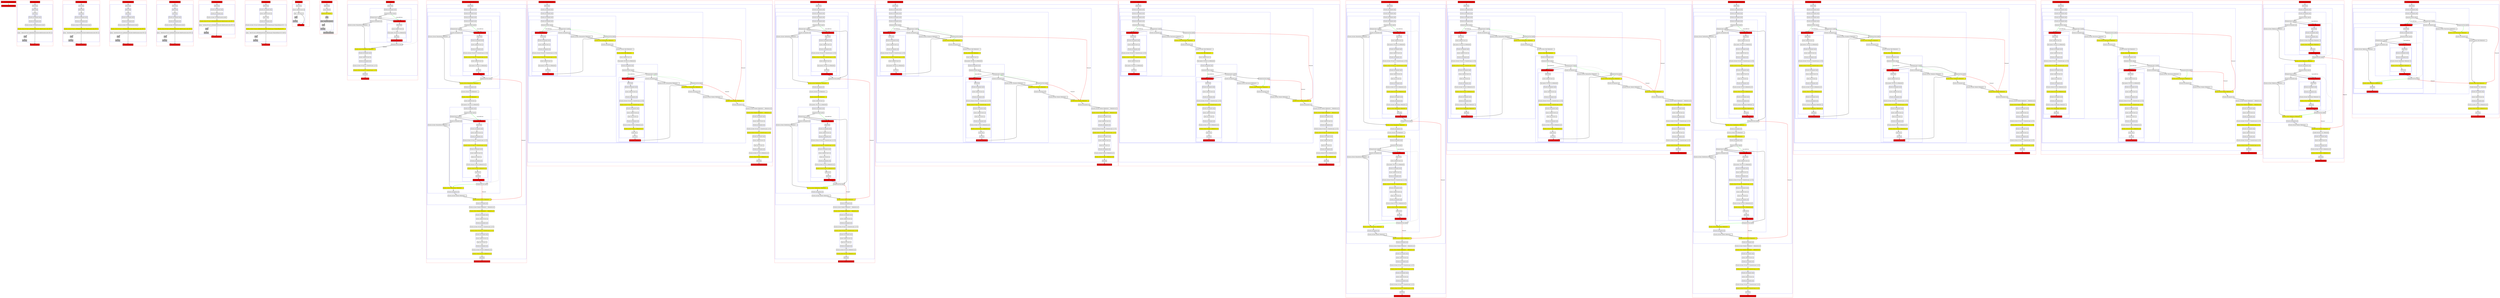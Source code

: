 digraph flowFromInplaceLambda_kt {
    graph [nodesep=3]
    node [shape=box penwidth=2]
    edge [penwidth=2]

    subgraph cluster_0 {
        color=red
        0 [label="Enter file flowFromInplaceLambda.kt" style="filled" fillcolor=red];
        1 [label="Exit file flowFromInplaceLambda.kt" style="filled" fillcolor=red];
    }
    0 -> {1} [color=green];

    subgraph cluster_1 {
        color=red
        2 [label="Enter function unknown" style="filled" fillcolor=red];
        subgraph cluster_2 {
            color=blue
            3 [label="Enter block"];
            subgraph cluster_3 {
                color=blue
                4 [label="Enter block"];
                5 [label="Exit block"];
            }
            subgraph cluster_4 {
                color=blue
                6 [label="Function call arguments enter"];
                7 [label="Function call arguments exit"];
            }
            8 [label="Function call enter: R?C|kotlin/Function0.invoke|()"];
            9 [label="Function call exit: R|<local>/x|.R|SubstitutionOverride<kotlin/Function0.invoke: R|T|>|()" style="filled" fillcolor=yellow];
            10 [label="Jump: ^unknown R|<local>/x|.R|SubstitutionOverride<kotlin/Function0.invoke: R|T|>|()"];
            11 [label="Stub" style="filled" fillcolor=gray];
            12 [label="Exit block" style="filled" fillcolor=gray];
        }
        13 [label="Exit function unknown" style="filled" fillcolor=red];
    }
    2 -> {3};
    3 -> {4};
    4 -> {5};
    5 -> {6};
    6 -> {7};
    7 -> {8};
    8 -> {9};
    9 -> {10};
    10 -> {13};
    10 -> {11} [style=dotted];
    11 -> {12} [style=dotted];
    12 -> {13} [style=dotted];

    subgraph cluster_5 {
        color=red
        14 [label="Enter function atLeastOnce" style="filled" fillcolor=red];
        subgraph cluster_6 {
            color=blue
            15 [label="Enter block"];
            subgraph cluster_7 {
                color=blue
                16 [label="Enter block"];
                17 [label="Exit block"];
            }
            subgraph cluster_8 {
                color=blue
                18 [label="Function call arguments enter"];
                19 [label="Function call arguments exit"];
            }
            20 [label="Function call enter: R?C|kotlin/Function0.invoke|()"];
            21 [label="Function call exit: R|<local>/x|.R|SubstitutionOverride<kotlin/Function0.invoke: R|T|>|()" style="filled" fillcolor=yellow];
            22 [label="Jump: ^atLeastOnce R|<local>/x|.R|SubstitutionOverride<kotlin/Function0.invoke: R|T|>|()"];
            23 [label="Stub" style="filled" fillcolor=gray];
            24 [label="Exit block" style="filled" fillcolor=gray];
        }
        25 [label="Exit function atLeastOnce" style="filled" fillcolor=red];
    }
    14 -> {15};
    15 -> {16};
    16 -> {17};
    17 -> {18};
    18 -> {19};
    19 -> {20};
    20 -> {21};
    21 -> {22};
    22 -> {25};
    22 -> {23} [style=dotted];
    23 -> {24} [style=dotted];
    24 -> {25} [style=dotted];

    subgraph cluster_9 {
        color=red
        26 [label="Enter function exactlyOnce" style="filled" fillcolor=red];
        subgraph cluster_10 {
            color=blue
            27 [label="Enter block"];
            subgraph cluster_11 {
                color=blue
                28 [label="Enter block"];
                29 [label="Exit block"];
            }
            subgraph cluster_12 {
                color=blue
                30 [label="Function call arguments enter"];
                31 [label="Function call arguments exit"];
            }
            32 [label="Function call enter: R?C|kotlin/Function0.invoke|()"];
            33 [label="Function call exit: R|<local>/x|.R|SubstitutionOverride<kotlin/Function0.invoke: R|T|>|()" style="filled" fillcolor=yellow];
            34 [label="Jump: ^exactlyOnce R|<local>/x|.R|SubstitutionOverride<kotlin/Function0.invoke: R|T|>|()"];
            35 [label="Stub" style="filled" fillcolor=gray];
            36 [label="Exit block" style="filled" fillcolor=gray];
        }
        37 [label="Exit function exactlyOnce" style="filled" fillcolor=red];
    }
    26 -> {27};
    27 -> {28};
    28 -> {29};
    29 -> {30};
    30 -> {31};
    31 -> {32};
    32 -> {33};
    33 -> {34};
    34 -> {37};
    34 -> {35} [style=dotted];
    35 -> {36} [style=dotted];
    36 -> {37} [style=dotted];

    subgraph cluster_13 {
        color=red
        38 [label="Enter function atMostOnce" style="filled" fillcolor=red];
        subgraph cluster_14 {
            color=blue
            39 [label="Enter block"];
            subgraph cluster_15 {
                color=blue
                40 [label="Enter block"];
                41 [label="Exit block"];
            }
            subgraph cluster_16 {
                color=blue
                42 [label="Function call arguments enter"];
                43 [label="Function call arguments exit"];
            }
            44 [label="Function call enter: R?C|kotlin/Function0.invoke|()"];
            45 [label="Function call exit: R|<local>/x|.R|SubstitutionOverride<kotlin/Function0.invoke: R|T|>|()" style="filled" fillcolor=yellow];
            46 [label="Jump: ^atMostOnce R|<local>/x|.R|SubstitutionOverride<kotlin/Function0.invoke: R|T|>|()"];
            47 [label="Stub" style="filled" fillcolor=gray];
            48 [label="Exit block" style="filled" fillcolor=gray];
        }
        49 [label="Exit function atMostOnce" style="filled" fillcolor=red];
    }
    38 -> {39};
    39 -> {40};
    40 -> {41};
    41 -> {42};
    42 -> {43};
    43 -> {44};
    44 -> {45};
    45 -> {46};
    46 -> {49};
    46 -> {47} [style=dotted];
    47 -> {48} [style=dotted];
    48 -> {49} [style=dotted];

    subgraph cluster_17 {
        color=red
        50 [label="Enter function noContract" style="filled" fillcolor=red];
        subgraph cluster_18 {
            color=blue
            51 [label="Enter block"];
            subgraph cluster_19 {
                color=blue
                52 [label="Function call arguments enter"];
                53 [label="Function call arguments exit"];
            }
            54 [label="Function call enter: R?C|kotlin/Function0.invoke|()"];
            55 [label="Function call exit: R|<local>/x|.R|SubstitutionOverride<kotlin/Function0.invoke: R|T|>|()" style="filled" fillcolor=yellow];
            56 [label="Jump: ^noContract R|<local>/x|.R|SubstitutionOverride<kotlin/Function0.invoke: R|T|>|()"];
            57 [label="Stub" style="filled" fillcolor=gray];
            58 [label="Exit block" style="filled" fillcolor=gray];
        }
        59 [label="Exit function noContract" style="filled" fillcolor=red];
    }
    50 -> {51};
    51 -> {52};
    52 -> {53};
    53 -> {54};
    54 -> {55};
    55 -> {56};
    56 -> {59};
    56 -> {57} [style=dotted];
    57 -> {58} [style=dotted];
    58 -> {59} [style=dotted];

    subgraph cluster_20 {
        color=red
        60 [label="Enter function select" style="filled" fillcolor=red];
        subgraph cluster_21 {
            color=blue
            61 [label="Enter block"];
            subgraph cluster_22 {
                color=blue
                62 [label="Function call arguments enter"];
                63 [label="Access variable R|<local>/x|"];
                64 [label="Const: Int(0)"];
                65 [label="Function call arguments exit"];
            }
            66 [label="Function call enter: R|<local>/x|.R|SubstitutionOverride<kotlin/Array.get: R|CapturedType(out K)|>|(...)"];
            67 [label="Function call exit: R|<local>/x|.R|SubstitutionOverride<kotlin/Array.get: R|CapturedType(out K)|>|(...)" style="filled" fillcolor=yellow];
            68 [label="Jump: ^select R|<local>/x|.R|SubstitutionOverride<kotlin/Array.get: R|CapturedType(out K)|>|(Int(0))"];
            69 [label="Stub" style="filled" fillcolor=gray];
            70 [label="Exit block" style="filled" fillcolor=gray];
        }
        71 [label="Exit function select" style="filled" fillcolor=red];
    }
    60 -> {61};
    61 -> {62};
    62 -> {63};
    63 -> {64};
    64 -> {65};
    65 -> {66};
    66 -> {67};
    67 -> {68};
    68 -> {71};
    68 -> {69} [style=dotted];
    69 -> {70} [style=dotted];
    70 -> {71} [style=dotted];

    subgraph cluster_23 {
        color=red
        72 [label="Enter function id" style="filled" fillcolor=red];
        subgraph cluster_24 {
            color=blue
            73 [label="Enter block"];
            74 [label="Access variable R|<local>/x|"];
            75 [label="Jump: ^id R|<local>/x|"];
            76 [label="Stub" style="filled" fillcolor=gray];
            77 [label="Exit block" style="filled" fillcolor=gray];
        }
        78 [label="Exit function id" style="filled" fillcolor=red];
    }
    72 -> {73};
    73 -> {74};
    74 -> {75};
    75 -> {78};
    75 -> {76} [style=dotted];
    76 -> {77} [style=dotted];
    77 -> {78} [style=dotted];

    subgraph cluster_25 {
        color=red
        79 [label="Enter function materialize" style="filled" fillcolor=red];
        subgraph cluster_26 {
            color=blue
            80 [label="Enter block"];
            81 [label="Const: Null(null)"];
            82 [label="Check not null: Null(null)!!" style="filled" fillcolor=yellow];
            83 [label="Stub" style="filled" fillcolor=gray];
            84 [label="Jump: ^materialize Null(null)!!" style="filled" fillcolor=gray];
            85 [label="Stub" style="filled" fillcolor=gray];
            86 [label="Exit block" style="filled" fillcolor=gray];
        }
        87 [label="Exit function materialize" style="filled" fillcolor=gray];
    }
    79 -> {80};
    80 -> {81};
    81 -> {82};
    82 -> {83} [style=dotted];
    83 -> {84} [style=dotted];
    84 -> {85 87} [style=dotted];
    85 -> {86} [style=dotted];
    86 -> {87} [style=dotted];

    subgraph cluster_27 {
        color=red
        88 [label="Enter function basic" style="filled" fillcolor=red];
        subgraph cluster_28 {
            color=blue
            89 [label="Enter block"];
            subgraph cluster_29 {
                color=blue
                90 [label="Function call arguments enter"];
                91 [label="Anonymous function capture"];
                92 [label="Postponed enter to lambda"];
                subgraph cluster_30 {
                    color=blue
                    93 [label="Enter function <anonymous>" style="filled" fillcolor=red];
                    subgraph cluster_31 {
                        color=blue
                        94 [label="Enter block"];
                        95 [label="Access variable R|<local>/x|"];
                        96 [label="Type operator: (R|<local>/x| as R|kotlin/Int|)"];
                        97 [label="Exit block"];
                    }
                    98 [label="Exit function <anonymous>" style="filled" fillcolor=red];
                }
                99 [label="Function call arguments exit"];
            }
            100 [label="Function call enter: R|/exactlyOnce|<R|kotlin/Int|>(...)"];
            101 [label="Postponed exit from lambda"];
            102 [label="Function call exit: R|/exactlyOnce|<R|kotlin/Int|>(...)" style="filled" fillcolor=yellow];
            subgraph cluster_32 {
                color=blue
                103 [label="Function call arguments enter"];
                104 [label="Access variable R|<local>/x|"];
                105 [label="Function call arguments exit"];
            }
            106 [label="Function call enter: R|<local>/x|.<Unresolved name: inc>#()"];
            107 [label="Function call exit: R|<local>/x|.<Unresolved name: inc>#()" style="filled" fillcolor=yellow];
            108 [label="Exit block"];
        }
        109 [label="Exit function basic" style="filled" fillcolor=red];
    }
    88 -> {89};
    89 -> {90};
    90 -> {91};
    91 -> {92};
    91 -> {93} [color=green label="CapturedByValue"];
    92 -> {93 99};
    92 -> {101} [style=dotted];
    92 -> {93} [style=dashed];
    93 -> {94};
    94 -> {95};
    95 -> {96};
    96 -> {97};
    97 -> {98};
    98 -> {101};
    99 -> {100};
    100 -> {102};
    101 -> {102} [label="Postponed"];
    102 -> {103};
    103 -> {104};
    104 -> {105};
    105 -> {106};
    106 -> {107};
    107 -> {108};
    108 -> {109};

    subgraph cluster_33 {
        color=red
        110 [label="Enter function completedCallExactlyOnce" style="filled" fillcolor=red];
        subgraph cluster_34 {
            color=blue
            111 [label="Enter block"];
            subgraph cluster_35 {
                color=blue
                112 [label="Function call arguments enter"];
                subgraph cluster_36 {
                    color=blue
                    113 [label="Function call arguments enter"];
                    subgraph cluster_37 {
                        color=blue
                        114 [label="Function call arguments enter"];
                        subgraph cluster_38 {
                            color=blue
                            115 [label="Function call arguments enter"];
                            116 [label="Anonymous function capture"];
                            117 [label="Postponed enter to lambda"];
                            subgraph cluster_39 {
                                color=blue
                                118 [label="Enter function <anonymous>" style="filled" fillcolor=red];
                                subgraph cluster_40 {
                                    color=blue
                                    119 [label="Enter block"];
                                    subgraph cluster_41 {
                                        color=blue
                                        120 [label="Function call arguments enter"];
                                        121 [label="Access variable R|<local>/y|"];
                                        122 [label="Function call arguments exit"];
                                    }
                                    123 [label="Function call enter: R|<local>/y|.<Unresolved name: inc>#()"];
                                    124 [label="Function call exit: R|<local>/y|.<Unresolved name: inc>#()" style="filled" fillcolor=yellow];
                                    125 [label="Access variable R|<local>/x|"];
                                    126 [label="Type operator: (R|<local>/x| as R|kotlin/Int|)"];
                                    127 [label="Exit block"];
                                }
                                128 [label="Exit function <anonymous>" style="filled" fillcolor=red];
                            }
                            129 [label="Function call arguments exit"];
                        }
                        130 [label="Function call enter: R|/exactlyOnce|<R|kotlin/Int|>(...)"];
                        131 [label="Postponed exit from lambda"];
                        132 [label="Function call exit: R|/exactlyOnce|<R|kotlin/Int|>(...)" style="filled" fillcolor=yellow];
                        133 [label="Function call arguments exit"];
                    }
                    134 [label="Function call enter: R|/id|<R|kotlin/Int|>(...)"];
                    135 [label="Function call exit: R|/id|<R|kotlin/Int|>(...)" style="filled" fillcolor=yellow];
                    136 [label="Access variable R|<local>/y|"];
                    137 [label="Type operator: (R|<local>/y| as R|kotlin/Int|)"];
                    subgraph cluster_42 {
                        color=blue
                        138 [label="Function call arguments enter"];
                        139 [label="Anonymous function capture"];
                        140 [label="Postponed enter to lambda"];
                        subgraph cluster_43 {
                            color=blue
                            141 [label="Enter function <anonymous>" style="filled" fillcolor=red];
                            subgraph cluster_44 {
                                color=blue
                                142 [label="Enter block"];
                                subgraph cluster_45 {
                                    color=blue
                                    143 [label="Function call arguments enter"];
                                    144 [label="Access variable R|<local>/x|"];
                                    145 [label="Function call arguments exit"];
                                }
                                146 [label="Function call enter: R|<local>/x|.<Unresolved name: inc>#()"];
                                147 [label="Function call exit: R|<local>/x|.<Unresolved name: inc>#()" style="filled" fillcolor=yellow];
                                subgraph cluster_46 {
                                    color=blue
                                    148 [label="Function call arguments enter"];
                                    149 [label="Access variable R|<local>/y|"];
                                    150 [label="Smart cast: R|<local>/y|"];
                                    151 [label="Function call arguments exit"];
                                }
                                152 [label="Function call enter: R|<local>/y|.R|kotlin/Int.inc|()"];
                                153 [label="Function call exit: R|<local>/y|.R|kotlin/Int.inc|()" style="filled" fillcolor=yellow];
                                154 [label="Const: Int(1)"];
                                155 [label="Exit block"];
                            }
                            156 [label="Exit function <anonymous>" style="filled" fillcolor=red];
                        }
                        157 [label="Function call arguments exit"];
                    }
                    158 [label="Function call enter: R|/exactlyOnce|<R|kotlin/Int|>(...)"];
                    159 [label="Postponed exit from lambda"];
                    160 [label="Function call exit: R|/exactlyOnce|<R|kotlin/Int|>(...)" style="filled" fillcolor=yellow];
                    161 [label="Function call arguments exit"];
                }
                162 [label="Function call enter: R|/select|<R|kotlin/Int|>(...)"];
                163 [label="Function call exit: R|/select|<R|kotlin/Int|>(...)" style="filled" fillcolor=yellow];
                164 [label="Function call arguments exit"];
            }
            165 [label="Function call enter: R|/select|<R|kotlin/Int|>(...).R|kotlin/Int.inc|()"];
            166 [label="Function call exit: R|/select|<R|kotlin/Int|>(...).R|kotlin/Int.inc|()" style="filled" fillcolor=yellow];
            subgraph cluster_47 {
                color=blue
                167 [label="Function call arguments enter"];
                168 [label="Access variable R|<local>/x|"];
                169 [label="Function call arguments exit"];
            }
            170 [label="Function call enter: R|<local>/x|.<Unresolved name: inc>#()"];
            171 [label="Function call exit: R|<local>/x|.<Unresolved name: inc>#()" style="filled" fillcolor=yellow];
            subgraph cluster_48 {
                color=blue
                172 [label="Function call arguments enter"];
                173 [label="Access variable R|<local>/y|"];
                174 [label="Smart cast: R|<local>/y|"];
                175 [label="Function call arguments exit"];
            }
            176 [label="Function call enter: R|<local>/y|.R|kotlin/Int.inc|()"];
            177 [label="Function call exit: R|<local>/y|.R|kotlin/Int.inc|()" style="filled" fillcolor=yellow];
            178 [label="Exit block"];
        }
        179 [label="Exit function completedCallExactlyOnce" style="filled" fillcolor=red];
    }
    110 -> {111};
    111 -> {112};
    112 -> {113};
    113 -> {114};
    114 -> {115};
    115 -> {116};
    116 -> {117};
    116 -> {118} [color=green label="CapturedByValue"];
    117 -> {118 129};
    117 -> {131} [style=dotted];
    117 -> {118} [style=dashed];
    118 -> {119};
    119 -> {120};
    120 -> {121};
    121 -> {122};
    122 -> {123};
    123 -> {124};
    124 -> {125};
    125 -> {126};
    126 -> {127};
    127 -> {128};
    128 -> {131};
    129 -> {130};
    130 -> {132};
    131 -> {132} [color=green];
    131 -> {163} [color=red label="Postponed"];
    132 -> {133};
    133 -> {134};
    134 -> {135};
    135 -> {136};
    136 -> {137};
    137 -> {138};
    138 -> {139};
    139 -> {140};
    139 -> {141} [color=green label="CapturedByValue"];
    140 -> {141 157};
    140 -> {159} [style=dotted];
    140 -> {141} [style=dashed];
    141 -> {142};
    142 -> {143};
    143 -> {144};
    144 -> {145};
    145 -> {146};
    146 -> {147};
    147 -> {148};
    148 -> {149};
    149 -> {150};
    150 -> {151};
    151 -> {152};
    152 -> {153};
    153 -> {154};
    154 -> {155};
    155 -> {156};
    156 -> {159};
    157 -> {158};
    158 -> {160};
    159 -> {160} [color=green];
    159 -> {163} [color=red label="Postponed"];
    160 -> {161};
    161 -> {162};
    162 -> {163};
    163 -> {164};
    164 -> {165};
    165 -> {166};
    166 -> {167};
    167 -> {168};
    168 -> {169};
    169 -> {170};
    170 -> {171};
    171 -> {172};
    172 -> {173};
    173 -> {174};
    174 -> {175};
    175 -> {176};
    176 -> {177};
    177 -> {178};
    178 -> {179};

    subgraph cluster_49 {
        color=red
        180 [label="Enter function completedCallAtLeastOnce" style="filled" fillcolor=red];
        subgraph cluster_50 {
            color=blue
            181 [label="Enter block"];
            subgraph cluster_51 {
                color=blue
                182 [label="Function call arguments enter"];
                subgraph cluster_52 {
                    color=blue
                    183 [label="Function call arguments enter"];
                    subgraph cluster_53 {
                        color=blue
                        184 [label="Function call arguments enter"];
                        subgraph cluster_54 {
                            color=blue
                            185 [label="Function call arguments enter"];
                            186 [label="Anonymous function capture"];
                            187 [label="Postponed enter to lambda"];
                            subgraph cluster_55 {
                                color=blue
                                188 [label="Enter function <anonymous>" style="filled" fillcolor=red];
                                subgraph cluster_56 {
                                    color=blue
                                    189 [label="Enter block"];
                                    subgraph cluster_57 {
                                        color=blue
                                        190 [label="Function call arguments enter"];
                                        191 [label="Access variable R|<local>/y|"];
                                        192 [label="Function call arguments exit"];
                                    }
                                    193 [label="Function call enter: R|<local>/y|.<Unresolved name: inc>#()"];
                                    194 [label="Function call exit: R|<local>/y|.<Unresolved name: inc>#()" style="filled" fillcolor=yellow];
                                    195 [label="Access variable R|<local>/x|"];
                                    196 [label="Type operator: (R|<local>/x| as R|kotlin/Int|)"];
                                    197 [label="Exit block"];
                                }
                                198 [label="Exit function <anonymous>" style="filled" fillcolor=red];
                            }
                            199 [label="Function call arguments exit"];
                        }
                        200 [label="Function call enter: R|/atLeastOnce|<R|kotlin/Int|>(...)"];
                        201 [label="Postponed exit from lambda"];
                        202 [label="Function call exit: R|/atLeastOnce|<R|kotlin/Int|>(...)" style="filled" fillcolor=yellow];
                        203 [label="Function call arguments exit"];
                    }
                    204 [label="Function call enter: R|/id|<R|kotlin/Int|>(...)"];
                    205 [label="Function call exit: R|/id|<R|kotlin/Int|>(...)" style="filled" fillcolor=yellow];
                    206 [label="Access variable R|<local>/y|"];
                    207 [label="Type operator: (R|<local>/y| as R|kotlin/Int|)"];
                    subgraph cluster_58 {
                        color=blue
                        208 [label="Function call arguments enter"];
                        209 [label="Anonymous function capture"];
                        210 [label="Postponed enter to lambda"];
                        subgraph cluster_59 {
                            color=blue
                            211 [label="Enter function <anonymous>" style="filled" fillcolor=red];
                            subgraph cluster_60 {
                                color=blue
                                212 [label="Enter block"];
                                subgraph cluster_61 {
                                    color=blue
                                    213 [label="Function call arguments enter"];
                                    214 [label="Access variable R|<local>/x|"];
                                    215 [label="Function call arguments exit"];
                                }
                                216 [label="Function call enter: R|<local>/x|.<Unresolved name: inc>#()"];
                                217 [label="Function call exit: R|<local>/x|.<Unresolved name: inc>#()" style="filled" fillcolor=yellow];
                                subgraph cluster_62 {
                                    color=blue
                                    218 [label="Function call arguments enter"];
                                    219 [label="Access variable R|<local>/y|"];
                                    220 [label="Smart cast: R|<local>/y|"];
                                    221 [label="Function call arguments exit"];
                                }
                                222 [label="Function call enter: R|<local>/y|.R|kotlin/Int.inc|()"];
                                223 [label="Function call exit: R|<local>/y|.R|kotlin/Int.inc|()" style="filled" fillcolor=yellow];
                                224 [label="Const: Int(1)"];
                                225 [label="Exit block"];
                            }
                            226 [label="Exit function <anonymous>" style="filled" fillcolor=red];
                        }
                        227 [label="Function call arguments exit"];
                    }
                    228 [label="Function call enter: R|/atLeastOnce|<R|kotlin/Int|>(...)"];
                    229 [label="Postponed exit from lambda"];
                    230 [label="Function call exit: R|/atLeastOnce|<R|kotlin/Int|>(...)" style="filled" fillcolor=yellow];
                    231 [label="Function call arguments exit"];
                }
                232 [label="Function call enter: R|/select|<R|kotlin/Int|>(...)"];
                233 [label="Function call exit: R|/select|<R|kotlin/Int|>(...)" style="filled" fillcolor=yellow];
                234 [label="Function call arguments exit"];
            }
            235 [label="Function call enter: R|/select|<R|kotlin/Int|>(...).R|kotlin/Int.inc|()"];
            236 [label="Function call exit: R|/select|<R|kotlin/Int|>(...).R|kotlin/Int.inc|()" style="filled" fillcolor=yellow];
            subgraph cluster_63 {
                color=blue
                237 [label="Function call arguments enter"];
                238 [label="Access variable R|<local>/x|"];
                239 [label="Function call arguments exit"];
            }
            240 [label="Function call enter: R|<local>/x|.<Unresolved name: inc>#()"];
            241 [label="Function call exit: R|<local>/x|.<Unresolved name: inc>#()" style="filled" fillcolor=yellow];
            subgraph cluster_64 {
                color=blue
                242 [label="Function call arguments enter"];
                243 [label="Access variable R|<local>/y|"];
                244 [label="Smart cast: R|<local>/y|"];
                245 [label="Function call arguments exit"];
            }
            246 [label="Function call enter: R|<local>/y|.R|kotlin/Int.inc|()"];
            247 [label="Function call exit: R|<local>/y|.R|kotlin/Int.inc|()" style="filled" fillcolor=yellow];
            248 [label="Exit block"];
        }
        249 [label="Exit function completedCallAtLeastOnce" style="filled" fillcolor=red];
    }
    180 -> {181};
    181 -> {182};
    182 -> {183};
    183 -> {184};
    184 -> {185};
    185 -> {186};
    186 -> {187};
    186 -> {188} [color=green label="CapturedByValue"];
    187 -> {188 199};
    187 -> {201} [style=dotted];
    187 -> {188} [style=dashed];
    188 -> {189};
    189 -> {190};
    190 -> {191};
    191 -> {192};
    192 -> {193};
    193 -> {194};
    194 -> {195};
    195 -> {196};
    196 -> {197};
    197 -> {198};
    198 -> {201};
    199 -> {200};
    200 -> {202};
    201 -> {187} [color=green style=dashed];
    201 -> {202} [color=green];
    201 -> {233} [color=red label="Postponed"];
    202 -> {203};
    203 -> {204};
    204 -> {205};
    205 -> {206};
    206 -> {207};
    207 -> {208};
    208 -> {209};
    209 -> {210};
    209 -> {211} [color=green label="CapturedByValue"];
    210 -> {211 227};
    210 -> {229} [style=dotted];
    210 -> {211} [style=dashed];
    211 -> {212};
    212 -> {213};
    213 -> {214};
    214 -> {215};
    215 -> {216};
    216 -> {217};
    217 -> {218};
    218 -> {219};
    219 -> {220};
    220 -> {221};
    221 -> {222};
    222 -> {223};
    223 -> {224};
    224 -> {225};
    225 -> {226};
    226 -> {229};
    227 -> {228};
    228 -> {230};
    229 -> {210} [color=green style=dashed];
    229 -> {230} [color=green];
    229 -> {233} [color=red label="Postponed"];
    230 -> {231};
    231 -> {232};
    232 -> {233};
    233 -> {234};
    234 -> {235};
    235 -> {236};
    236 -> {237};
    237 -> {238};
    238 -> {239};
    239 -> {240};
    240 -> {241};
    241 -> {242};
    242 -> {243};
    243 -> {244};
    244 -> {245};
    245 -> {246};
    246 -> {247};
    247 -> {248};
    248 -> {249};

    subgraph cluster_65 {
        color=red
        250 [label="Enter function completedCallAtMostOnce" style="filled" fillcolor=red];
        subgraph cluster_66 {
            color=blue
            251 [label="Enter block"];
            subgraph cluster_67 {
                color=blue
                252 [label="Function call arguments enter"];
                subgraph cluster_68 {
                    color=blue
                    253 [label="Function call arguments enter"];
                    subgraph cluster_69 {
                        color=blue
                        254 [label="Function call arguments enter"];
                        subgraph cluster_70 {
                            color=blue
                            255 [label="Function call arguments enter"];
                            256 [label="Anonymous function capture"];
                            257 [label="Postponed enter to lambda"];
                            subgraph cluster_71 {
                                color=blue
                                258 [label="Enter function <anonymous>" style="filled" fillcolor=red];
                                subgraph cluster_72 {
                                    color=blue
                                    259 [label="Enter block"];
                                    subgraph cluster_73 {
                                        color=blue
                                        260 [label="Function call arguments enter"];
                                        261 [label="Access variable R|<local>/y|"];
                                        262 [label="Function call arguments exit"];
                                    }
                                    263 [label="Function call enter: R|<local>/y|.<Unresolved name: inc>#()"];
                                    264 [label="Function call exit: R|<local>/y|.<Unresolved name: inc>#()" style="filled" fillcolor=yellow];
                                    265 [label="Access variable R|<local>/x|"];
                                    266 [label="Type operator: (R|<local>/x| as R|kotlin/Int|)"];
                                    267 [label="Exit block"];
                                }
                                268 [label="Exit function <anonymous>" style="filled" fillcolor=red];
                            }
                            269 [label="Function call arguments exit"];
                        }
                        270 [label="Function call enter: R|/atMostOnce|<R|kotlin/Int|>(...)"];
                        271 [label="Postponed exit from lambda"];
                        272 [label="Function call exit: R|/atMostOnce|<R|kotlin/Int|>(...)" style="filled" fillcolor=yellow];
                        273 [label="Function call arguments exit"];
                    }
                    274 [label="Function call enter: R|/id|<R|kotlin/Int|>(...)"];
                    275 [label="Function call exit: R|/id|<R|kotlin/Int|>(...)" style="filled" fillcolor=yellow];
                    276 [label="Access variable R|<local>/y|"];
                    277 [label="Type operator: (R|<local>/y| as R|kotlin/Int|)"];
                    subgraph cluster_74 {
                        color=blue
                        278 [label="Function call arguments enter"];
                        279 [label="Anonymous function capture"];
                        280 [label="Postponed enter to lambda"];
                        subgraph cluster_75 {
                            color=blue
                            281 [label="Enter function <anonymous>" style="filled" fillcolor=red];
                            subgraph cluster_76 {
                                color=blue
                                282 [label="Enter block"];
                                subgraph cluster_77 {
                                    color=blue
                                    283 [label="Function call arguments enter"];
                                    284 [label="Access variable R|<local>/x|"];
                                    285 [label="Function call arguments exit"];
                                }
                                286 [label="Function call enter: R|<local>/x|.<Unresolved name: inc>#()"];
                                287 [label="Function call exit: R|<local>/x|.<Unresolved name: inc>#()" style="filled" fillcolor=yellow];
                                subgraph cluster_78 {
                                    color=blue
                                    288 [label="Function call arguments enter"];
                                    289 [label="Access variable R|<local>/y|"];
                                    290 [label="Smart cast: R|<local>/y|"];
                                    291 [label="Function call arguments exit"];
                                }
                                292 [label="Function call enter: R|<local>/y|.R|kotlin/Int.inc|()"];
                                293 [label="Function call exit: R|<local>/y|.R|kotlin/Int.inc|()" style="filled" fillcolor=yellow];
                                294 [label="Const: Int(1)"];
                                295 [label="Exit block"];
                            }
                            296 [label="Exit function <anonymous>" style="filled" fillcolor=red];
                        }
                        297 [label="Function call arguments exit"];
                    }
                    298 [label="Function call enter: R|/atMostOnce|<R|kotlin/Int|>(...)"];
                    299 [label="Postponed exit from lambda"];
                    300 [label="Function call exit: R|/atMostOnce|<R|kotlin/Int|>(...)" style="filled" fillcolor=yellow];
                    301 [label="Function call arguments exit"];
                }
                302 [label="Function call enter: R|/select|<R|kotlin/Int|>(...)"];
                303 [label="Function call exit: R|/select|<R|kotlin/Int|>(...)" style="filled" fillcolor=yellow];
                304 [label="Function call arguments exit"];
            }
            305 [label="Function call enter: R|/select|<R|kotlin/Int|>(...).R|kotlin/Int.inc|()"];
            306 [label="Function call exit: R|/select|<R|kotlin/Int|>(...).R|kotlin/Int.inc|()" style="filled" fillcolor=yellow];
            subgraph cluster_79 {
                color=blue
                307 [label="Function call arguments enter"];
                308 [label="Access variable R|<local>/x|"];
                309 [label="Function call arguments exit"];
            }
            310 [label="Function call enter: R|<local>/x|.<Unresolved name: inc>#()"];
            311 [label="Function call exit: R|<local>/x|.<Unresolved name: inc>#()" style="filled" fillcolor=yellow];
            subgraph cluster_80 {
                color=blue
                312 [label="Function call arguments enter"];
                313 [label="Access variable R|<local>/y|"];
                314 [label="Smart cast: R|<local>/y|"];
                315 [label="Function call arguments exit"];
            }
            316 [label="Function call enter: R|<local>/y|.R|kotlin/Int.inc|()"];
            317 [label="Function call exit: R|<local>/y|.R|kotlin/Int.inc|()" style="filled" fillcolor=yellow];
            318 [label="Exit block"];
        }
        319 [label="Exit function completedCallAtMostOnce" style="filled" fillcolor=red];
    }
    250 -> {251};
    251 -> {252};
    252 -> {253};
    253 -> {254};
    254 -> {255};
    255 -> {256};
    256 -> {257};
    256 -> {258} [color=green label="CapturedByValue"];
    257 -> {258 269 271};
    257 -> {258} [style=dashed];
    258 -> {259};
    259 -> {260};
    260 -> {261};
    261 -> {262};
    262 -> {263};
    263 -> {264};
    264 -> {265};
    265 -> {266};
    266 -> {267};
    267 -> {268};
    268 -> {271};
    269 -> {270};
    270 -> {272};
    271 -> {272} [color=green];
    271 -> {303} [color=red label="Postponed"];
    272 -> {273};
    273 -> {274};
    274 -> {275};
    275 -> {276};
    276 -> {277};
    277 -> {278};
    278 -> {279};
    279 -> {280};
    279 -> {281} [color=green label="CapturedByValue"];
    280 -> {281 297 299};
    280 -> {281} [style=dashed];
    281 -> {282};
    282 -> {283};
    283 -> {284};
    284 -> {285};
    285 -> {286};
    286 -> {287};
    287 -> {288};
    288 -> {289};
    289 -> {290};
    290 -> {291};
    291 -> {292};
    292 -> {293};
    293 -> {294};
    294 -> {295};
    295 -> {296};
    296 -> {299};
    297 -> {298};
    298 -> {300};
    299 -> {300} [color=green];
    299 -> {303} [color=red label="Postponed"];
    300 -> {301};
    301 -> {302};
    302 -> {303};
    303 -> {304};
    304 -> {305};
    305 -> {306};
    306 -> {307};
    307 -> {308};
    308 -> {309};
    309 -> {310};
    310 -> {311};
    311 -> {312};
    312 -> {313};
    313 -> {314};
    314 -> {315};
    315 -> {316};
    316 -> {317};
    317 -> {318};
    318 -> {319};

    subgraph cluster_81 {
        color=red
        320 [label="Enter function completedCallUnknown" style="filled" fillcolor=red];
        subgraph cluster_82 {
            color=blue
            321 [label="Enter block"];
            subgraph cluster_83 {
                color=blue
                322 [label="Function call arguments enter"];
                subgraph cluster_84 {
                    color=blue
                    323 [label="Function call arguments enter"];
                    subgraph cluster_85 {
                        color=blue
                        324 [label="Function call arguments enter"];
                        subgraph cluster_86 {
                            color=blue
                            325 [label="Function call arguments enter"];
                            326 [label="Anonymous function capture"];
                            327 [label="Postponed enter to lambda"];
                            subgraph cluster_87 {
                                color=blue
                                328 [label="Enter function <anonymous>" style="filled" fillcolor=red];
                                subgraph cluster_88 {
                                    color=blue
                                    329 [label="Enter block"];
                                    subgraph cluster_89 {
                                        color=blue
                                        330 [label="Function call arguments enter"];
                                        331 [label="Access variable R|<local>/y|"];
                                        332 [label="Function call arguments exit"];
                                    }
                                    333 [label="Function call enter: R|<local>/y|.<Unresolved name: inc>#()"];
                                    334 [label="Function call exit: R|<local>/y|.<Unresolved name: inc>#()" style="filled" fillcolor=yellow];
                                    335 [label="Access variable R|<local>/x|"];
                                    336 [label="Type operator: (R|<local>/x| as R|kotlin/Int|)"];
                                    337 [label="Exit block"];
                                }
                                338 [label="Exit function <anonymous>" style="filled" fillcolor=red];
                            }
                            339 [label="Function call arguments exit"];
                        }
                        340 [label="Function call enter: R|/unknown|<R|kotlin/Int|>(...)"];
                        341 [label="Postponed exit from lambda"];
                        342 [label="Function call exit: R|/unknown|<R|kotlin/Int|>(...)" style="filled" fillcolor=yellow];
                        343 [label="Function call arguments exit"];
                    }
                    344 [label="Function call enter: R|/id|<R|kotlin/Int|>(...)"];
                    345 [label="Function call exit: R|/id|<R|kotlin/Int|>(...)" style="filled" fillcolor=yellow];
                    346 [label="Access variable R|<local>/y|"];
                    347 [label="Type operator: (R|<local>/y| as R|kotlin/Int|)"];
                    subgraph cluster_90 {
                        color=blue
                        348 [label="Function call arguments enter"];
                        349 [label="Anonymous function capture"];
                        350 [label="Postponed enter to lambda"];
                        subgraph cluster_91 {
                            color=blue
                            351 [label="Enter function <anonymous>" style="filled" fillcolor=red];
                            subgraph cluster_92 {
                                color=blue
                                352 [label="Enter block"];
                                subgraph cluster_93 {
                                    color=blue
                                    353 [label="Function call arguments enter"];
                                    354 [label="Access variable R|<local>/x|"];
                                    355 [label="Function call arguments exit"];
                                }
                                356 [label="Function call enter: R|<local>/x|.<Unresolved name: inc>#()"];
                                357 [label="Function call exit: R|<local>/x|.<Unresolved name: inc>#()" style="filled" fillcolor=yellow];
                                subgraph cluster_94 {
                                    color=blue
                                    358 [label="Function call arguments enter"];
                                    359 [label="Access variable R|<local>/y|"];
                                    360 [label="Smart cast: R|<local>/y|"];
                                    361 [label="Function call arguments exit"];
                                }
                                362 [label="Function call enter: R|<local>/y|.R|kotlin/Int.inc|()"];
                                363 [label="Function call exit: R|<local>/y|.R|kotlin/Int.inc|()" style="filled" fillcolor=yellow];
                                364 [label="Const: Int(1)"];
                                365 [label="Exit block"];
                            }
                            366 [label="Exit function <anonymous>" style="filled" fillcolor=red];
                        }
                        367 [label="Function call arguments exit"];
                    }
                    368 [label="Function call enter: R|/unknown|<R|kotlin/Int|>(...)"];
                    369 [label="Postponed exit from lambda"];
                    370 [label="Function call exit: R|/unknown|<R|kotlin/Int|>(...)" style="filled" fillcolor=yellow];
                    371 [label="Function call arguments exit"];
                }
                372 [label="Function call enter: R|/select|<R|kotlin/Int|>(...)"];
                373 [label="Function call exit: R|/select|<R|kotlin/Int|>(...)" style="filled" fillcolor=yellow];
                374 [label="Function call arguments exit"];
            }
            375 [label="Function call enter: R|/select|<R|kotlin/Int|>(...).R|kotlin/Int.inc|()"];
            376 [label="Function call exit: R|/select|<R|kotlin/Int|>(...).R|kotlin/Int.inc|()" style="filled" fillcolor=yellow];
            subgraph cluster_95 {
                color=blue
                377 [label="Function call arguments enter"];
                378 [label="Access variable R|<local>/x|"];
                379 [label="Function call arguments exit"];
            }
            380 [label="Function call enter: R|<local>/x|.<Unresolved name: inc>#()"];
            381 [label="Function call exit: R|<local>/x|.<Unresolved name: inc>#()" style="filled" fillcolor=yellow];
            subgraph cluster_96 {
                color=blue
                382 [label="Function call arguments enter"];
                383 [label="Access variable R|<local>/y|"];
                384 [label="Smart cast: R|<local>/y|"];
                385 [label="Function call arguments exit"];
            }
            386 [label="Function call enter: R|<local>/y|.R|kotlin/Int.inc|()"];
            387 [label="Function call exit: R|<local>/y|.R|kotlin/Int.inc|()" style="filled" fillcolor=yellow];
            388 [label="Exit block"];
        }
        389 [label="Exit function completedCallUnknown" style="filled" fillcolor=red];
    }
    320 -> {321};
    321 -> {322};
    322 -> {323};
    323 -> {324};
    324 -> {325};
    325 -> {326};
    326 -> {327};
    326 -> {328} [color=green label="CapturedByValue"];
    327 -> {328 339 341};
    327 -> {328} [style=dashed];
    328 -> {329};
    329 -> {330};
    330 -> {331};
    331 -> {332};
    332 -> {333};
    333 -> {334};
    334 -> {335};
    335 -> {336};
    336 -> {337};
    337 -> {338};
    338 -> {341};
    339 -> {340};
    340 -> {342};
    341 -> {327} [color=green style=dashed];
    341 -> {342} [color=green];
    341 -> {373} [color=red label="Postponed"];
    342 -> {343};
    343 -> {344};
    344 -> {345};
    345 -> {346};
    346 -> {347};
    347 -> {348};
    348 -> {349};
    349 -> {350};
    349 -> {351} [color=green label="CapturedByValue"];
    350 -> {351 367 369};
    350 -> {351} [style=dashed];
    351 -> {352};
    352 -> {353};
    353 -> {354};
    354 -> {355};
    355 -> {356};
    356 -> {357};
    357 -> {358};
    358 -> {359};
    359 -> {360};
    360 -> {361};
    361 -> {362};
    362 -> {363};
    363 -> {364};
    364 -> {365};
    365 -> {366};
    366 -> {369};
    367 -> {368};
    368 -> {370};
    369 -> {350} [color=green style=dashed];
    369 -> {370} [color=green];
    369 -> {373} [color=red label="Postponed"];
    370 -> {371};
    371 -> {372};
    372 -> {373};
    373 -> {374};
    374 -> {375};
    375 -> {376};
    376 -> {377};
    377 -> {378};
    378 -> {379};
    379 -> {380};
    380 -> {381};
    381 -> {382};
    382 -> {383};
    383 -> {384};
    384 -> {385};
    385 -> {386};
    386 -> {387};
    387 -> {388};
    388 -> {389};

    subgraph cluster_97 {
        color=red
        390 [label="Enter function completedCallNoContract" style="filled" fillcolor=red];
        subgraph cluster_98 {
            color=blue
            391 [label="Enter block"];
            subgraph cluster_99 {
                color=blue
                392 [label="Function call arguments enter"];
                subgraph cluster_100 {
                    color=blue
                    393 [label="Function call arguments enter"];
                    subgraph cluster_101 {
                        color=blue
                        394 [label="Function call arguments enter"];
                        subgraph cluster_102 {
                            color=blue
                            395 [label="Function call arguments enter"];
                            396 [label="Anonymous function capture"];
                            397 [label="Postponed enter to lambda"];
                            subgraph cluster_103 {
                                color=blue
                                398 [label="Enter function <anonymous>" style="filled" fillcolor=red];
                                subgraph cluster_104 {
                                    color=blue
                                    399 [label="Enter block"];
                                    subgraph cluster_105 {
                                        color=blue
                                        400 [label="Function call arguments enter"];
                                        401 [label="Access variable R|<local>/y|"];
                                        402 [label="Function call arguments exit"];
                                    }
                                    403 [label="Function call enter: R|<local>/y|.<Unresolved name: inc>#()"];
                                    404 [label="Function call exit: R|<local>/y|.<Unresolved name: inc>#()" style="filled" fillcolor=yellow];
                                    405 [label="Access variable R|<local>/x|"];
                                    406 [label="Type operator: (R|<local>/x| as R|kotlin/Int|)"];
                                    407 [label="Exit block"];
                                }
                                408 [label="Exit function <anonymous>" style="filled" fillcolor=red];
                            }
                            409 [label="Function call arguments exit"];
                        }
                        410 [label="Function call enter: R|/noContract|<R|kotlin/Int|>(...)"];
                        411 [label="Postponed exit from lambda"];
                        412 [label="Function call exit: R|/noContract|<R|kotlin/Int|>(...)" style="filled" fillcolor=yellow];
                        413 [label="Function call arguments exit"];
                    }
                    414 [label="Function call enter: R|/id|<R|kotlin/Int|>(...)"];
                    415 [label="Function call exit: R|/id|<R|kotlin/Int|>(...)" style="filled" fillcolor=yellow];
                    416 [label="Access variable R|<local>/y|"];
                    417 [label="Type operator: (R|<local>/y| as R|kotlin/Int|)"];
                    subgraph cluster_106 {
                        color=blue
                        418 [label="Function call arguments enter"];
                        419 [label="Anonymous function capture"];
                        420 [label="Postponed enter to lambda"];
                        subgraph cluster_107 {
                            color=blue
                            421 [label="Enter function <anonymous>" style="filled" fillcolor=red];
                            subgraph cluster_108 {
                                color=blue
                                422 [label="Enter block"];
                                subgraph cluster_109 {
                                    color=blue
                                    423 [label="Function call arguments enter"];
                                    424 [label="Access variable R|<local>/x|"];
                                    425 [label="Function call arguments exit"];
                                }
                                426 [label="Function call enter: R|<local>/x|.<Unresolved name: inc>#()"];
                                427 [label="Function call exit: R|<local>/x|.<Unresolved name: inc>#()" style="filled" fillcolor=yellow];
                                subgraph cluster_110 {
                                    color=blue
                                    428 [label="Function call arguments enter"];
                                    429 [label="Access variable R|<local>/y|"];
                                    430 [label="Smart cast: R|<local>/y|"];
                                    431 [label="Function call arguments exit"];
                                }
                                432 [label="Function call enter: R|<local>/y|.R|kotlin/Int.inc|()"];
                                433 [label="Function call exit: R|<local>/y|.R|kotlin/Int.inc|()" style="filled" fillcolor=yellow];
                                434 [label="Const: Int(1)"];
                                435 [label="Exit block"];
                            }
                            436 [label="Exit function <anonymous>" style="filled" fillcolor=red];
                        }
                        437 [label="Function call arguments exit"];
                    }
                    438 [label="Function call enter: R|/noContract|<R|kotlin/Int|>(...)"];
                    439 [label="Postponed exit from lambda"];
                    440 [label="Function call exit: R|/noContract|<R|kotlin/Int|>(...)" style="filled" fillcolor=yellow];
                    441 [label="Function call arguments exit"];
                }
                442 [label="Function call enter: R|/select|<R|kotlin/Int|>(...)"];
                443 [label="Function call exit: R|/select|<R|kotlin/Int|>(...)" style="filled" fillcolor=yellow];
                444 [label="Function call arguments exit"];
            }
            445 [label="Function call enter: R|/select|<R|kotlin/Int|>(...).R|kotlin/Int.inc|()"];
            446 [label="Function call exit: R|/select|<R|kotlin/Int|>(...).R|kotlin/Int.inc|()" style="filled" fillcolor=yellow];
            subgraph cluster_111 {
                color=blue
                447 [label="Function call arguments enter"];
                448 [label="Access variable R|<local>/x|"];
                449 [label="Function call arguments exit"];
            }
            450 [label="Function call enter: R|<local>/x|.<Unresolved name: inc>#()"];
            451 [label="Function call exit: R|<local>/x|.<Unresolved name: inc>#()" style="filled" fillcolor=yellow];
            subgraph cluster_112 {
                color=blue
                452 [label="Function call arguments enter"];
                453 [label="Access variable R|<local>/y|"];
                454 [label="Smart cast: R|<local>/y|"];
                455 [label="Function call arguments exit"];
            }
            456 [label="Function call enter: R|<local>/y|.R|kotlin/Int.inc|()"];
            457 [label="Function call exit: R|<local>/y|.R|kotlin/Int.inc|()" style="filled" fillcolor=yellow];
            458 [label="Exit block"];
        }
        459 [label="Exit function completedCallNoContract" style="filled" fillcolor=red];
    }
    390 -> {391};
    391 -> {392};
    392 -> {393};
    393 -> {394};
    394 -> {395};
    395 -> {396};
    396 -> {397};
    396 -> {398} [color=green label="CapturedByValue"];
    397 -> {398 409 411};
    397 -> {398} [style=dashed];
    398 -> {399};
    399 -> {400};
    400 -> {401};
    401 -> {402};
    402 -> {403};
    403 -> {404};
    404 -> {405};
    405 -> {406};
    406 -> {407};
    407 -> {408};
    409 -> {410};
    410 -> {412};
    411 -> {412} [color=green];
    411 -> {443} [color=red label="Postponed"];
    412 -> {413};
    413 -> {414};
    414 -> {415};
    415 -> {416};
    416 -> {417};
    417 -> {418};
    418 -> {419};
    419 -> {420};
    419 -> {421} [color=green label="CapturedByValue"];
    420 -> {421 437 439};
    420 -> {421} [style=dashed];
    421 -> {422};
    422 -> {423};
    423 -> {424};
    424 -> {425};
    425 -> {426};
    426 -> {427};
    427 -> {428};
    428 -> {429};
    429 -> {430};
    430 -> {431};
    431 -> {432};
    432 -> {433};
    433 -> {434};
    434 -> {435};
    435 -> {436};
    437 -> {438};
    438 -> {440};
    439 -> {440} [color=green];
    439 -> {443} [color=red label="Postponed"];
    440 -> {441};
    441 -> {442};
    442 -> {443};
    443 -> {444};
    444 -> {445};
    445 -> {446};
    446 -> {447};
    447 -> {448};
    448 -> {449};
    449 -> {450};
    450 -> {451};
    451 -> {452};
    452 -> {453};
    453 -> {454};
    454 -> {455};
    455 -> {456};
    456 -> {457};
    457 -> {458};
    458 -> {459};

    subgraph cluster_113 {
        color=red
        460 [label="Enter function incompleteCallExactlyOnce" style="filled" fillcolor=red];
        subgraph cluster_114 {
            color=blue
            461 [label="Enter block"];
            subgraph cluster_115 {
                color=blue
                462 [label="Function call arguments enter"];
                subgraph cluster_116 {
                    color=blue
                    463 [label="Function call arguments enter"];
                    subgraph cluster_117 {
                        color=blue
                        464 [label="Function call arguments enter"];
                        subgraph cluster_118 {
                            color=blue
                            465 [label="Function call arguments enter"];
                            466 [label="Anonymous function capture"];
                            467 [label="Postponed enter to lambda"];
                            subgraph cluster_119 {
                                color=blue
                                468 [label="Enter function <anonymous>" style="filled" fillcolor=red];
                                subgraph cluster_120 {
                                    color=blue
                                    469 [label="Enter block"];
                                    470 [label="Access variable R|<local>/x|"];
                                    471 [label="Type operator: (R|<local>/x| as R|kotlin/Int|)"];
                                    subgraph cluster_121 {
                                        color=blue
                                        472 [label="Function call arguments enter"];
                                        473 [label="Access variable R|<local>/y|"];
                                        474 [label="Function call arguments exit"];
                                    }
                                    475 [label="Function call enter: R|<local>/y|.<Unresolved name: inc>#()"];
                                    476 [label="Function call exit: R|<local>/y|.<Unresolved name: inc>#()" style="filled" fillcolor=yellow];
                                    subgraph cluster_122 {
                                        color=blue
                                        477 [label="Function call arguments enter"];
                                        478 [label="Access variable R|<local>/x|"];
                                        479 [label="Smart cast: R|<local>/x|"];
                                        480 [label="Function call arguments exit"];
                                    }
                                    481 [label="Function call enter: R|<local>/x|.R|kotlin/Int.inc|()"];
                                    482 [label="Function call exit: R|<local>/x|.R|kotlin/Int.inc|()" style="filled" fillcolor=yellow];
                                    subgraph cluster_123 {
                                        color=blue
                                        483 [label="Function call arguments enter"];
                                        484 [label="Function call arguments exit"];
                                    }
                                    485 [label="Function call enter: R|/materialize|<R|kotlin/Int|>()"];
                                    486 [label="Function call exit: R|/materialize|<R|kotlin/Int|>()" style="filled" fillcolor=yellow];
                                    487 [label="Exit block"];
                                }
                                488 [label="Exit function <anonymous>" style="filled" fillcolor=red];
                            }
                            489 [label="Function call arguments exit"];
                        }
                        490 [label="Function call enter: R|/exactlyOnce|<R|kotlin/Int|>(...)"];
                        491 [label="Postponed exit from lambda"];
                        492 [label="Function call exit: R|/exactlyOnce|<R|kotlin/Int|>(...)" style="filled" fillcolor=yellow];
                        493 [label="Function call arguments exit"];
                    }
                    494 [label="Function call enter: R|/id|<R|kotlin/Int|>(...)"];
                    495 [label="Function call exit: R|/id|<R|kotlin/Int|>(...)" style="filled" fillcolor=yellow];
                    subgraph cluster_124 {
                        color=blue
                        496 [label="Function call arguments enter"];
                        497 [label="Anonymous function capture"];
                        498 [label="Postponed enter to lambda"];
                        subgraph cluster_125 {
                            color=blue
                            499 [label="Enter function <anonymous>" style="filled" fillcolor=red];
                            subgraph cluster_126 {
                                color=blue
                                500 [label="Enter block"];
                                501 [label="Access variable R|<local>/y|"];
                                502 [label="Type operator: (R|<local>/y| as R|kotlin/Int|)"];
                                subgraph cluster_127 {
                                    color=blue
                                    503 [label="Function call arguments enter"];
                                    504 [label="Access variable R|<local>/x|"];
                                    505 [label="Function call arguments exit"];
                                }
                                506 [label="Function call enter: R|<local>/x|.<Unresolved name: inc>#()"];
                                507 [label="Function call exit: R|<local>/x|.<Unresolved name: inc>#()" style="filled" fillcolor=yellow];
                                subgraph cluster_128 {
                                    color=blue
                                    508 [label="Function call arguments enter"];
                                    509 [label="Access variable R|<local>/y|"];
                                    510 [label="Smart cast: R|<local>/y|"];
                                    511 [label="Function call arguments exit"];
                                }
                                512 [label="Function call enter: R|<local>/y|.R|kotlin/Int.inc|()"];
                                513 [label="Function call exit: R|<local>/y|.R|kotlin/Int.inc|()" style="filled" fillcolor=yellow];
                                514 [label="Const: Int(1)"];
                                515 [label="Exit block"];
                            }
                            516 [label="Exit function <anonymous>" style="filled" fillcolor=red];
                        }
                        517 [label="Function call arguments exit"];
                    }
                    518 [label="Function call enter: R|/exactlyOnce|<R|kotlin/Int|>(...)"];
                    519 [label="Postponed exit from lambda"];
                    520 [label="Function call exit: R|/exactlyOnce|<R|kotlin/Int|>(...)" style="filled" fillcolor=yellow];
                    521 [label="Function call arguments exit"];
                }
                522 [label="Function call enter: R|/select|<R|kotlin/Int|>(...)"];
                523 [label="Function call exit: R|/select|<R|kotlin/Int|>(...)" style="filled" fillcolor=yellow];
                524 [label="Function call arguments exit"];
            }
            525 [label="Function call enter: R|/select|<R|kotlin/Int|>(...).R|kotlin/Int.inc|()"];
            526 [label="Function call exit: R|/select|<R|kotlin/Int|>(...).R|kotlin/Int.inc|()" style="filled" fillcolor=yellow];
            subgraph cluster_129 {
                color=blue
                527 [label="Function call arguments enter"];
                528 [label="Access variable R|<local>/x|"];
                529 [label="Function call arguments exit"];
            }
            530 [label="Function call enter: R|<local>/x|.<Unresolved name: inc>#()"];
            531 [label="Function call exit: R|<local>/x|.<Unresolved name: inc>#()" style="filled" fillcolor=yellow];
            subgraph cluster_130 {
                color=blue
                532 [label="Function call arguments enter"];
                533 [label="Access variable R|<local>/y|"];
                534 [label="Function call arguments exit"];
            }
            535 [label="Function call enter: R|<local>/y|.<Unresolved name: inc>#()"];
            536 [label="Function call exit: R|<local>/y|.<Unresolved name: inc>#()" style="filled" fillcolor=yellow];
            537 [label="Exit block"];
        }
        538 [label="Exit function incompleteCallExactlyOnce" style="filled" fillcolor=red];
    }
    460 -> {461};
    461 -> {462};
    462 -> {463};
    463 -> {464};
    464 -> {465};
    465 -> {466};
    466 -> {467};
    466 -> {468} [color=green label="CapturedByValue"];
    467 -> {468 489};
    467 -> {491} [style=dotted];
    467 -> {468} [style=dashed];
    468 -> {469};
    469 -> {470};
    470 -> {471};
    471 -> {472};
    472 -> {473};
    473 -> {474};
    474 -> {475};
    475 -> {476};
    476 -> {477};
    477 -> {478};
    478 -> {479};
    479 -> {480};
    480 -> {481};
    481 -> {482};
    482 -> {483};
    483 -> {484};
    484 -> {485};
    485 -> {486};
    486 -> {487};
    487 -> {488};
    488 -> {491};
    489 -> {490};
    490 -> {492};
    491 -> {492} [color=green];
    491 -> {523} [color=red label="Postponed"];
    492 -> {493};
    493 -> {494};
    494 -> {495};
    495 -> {496};
    496 -> {497};
    497 -> {498};
    497 -> {499} [color=green label="CapturedByValue"];
    498 -> {499 517};
    498 -> {519} [style=dotted];
    498 -> {499} [style=dashed];
    499 -> {500};
    500 -> {501};
    501 -> {502};
    502 -> {503};
    503 -> {504};
    504 -> {505};
    505 -> {506};
    506 -> {507};
    507 -> {508};
    508 -> {509};
    509 -> {510};
    510 -> {511};
    511 -> {512};
    512 -> {513};
    513 -> {514};
    514 -> {515};
    515 -> {516};
    516 -> {519};
    517 -> {518};
    518 -> {520};
    519 -> {520} [color=green];
    519 -> {523} [color=red label="Postponed"];
    520 -> {521};
    521 -> {522};
    522 -> {523};
    523 -> {524};
    524 -> {525};
    525 -> {526};
    526 -> {527};
    527 -> {528};
    528 -> {529};
    529 -> {530};
    530 -> {531};
    531 -> {532};
    532 -> {533};
    533 -> {534};
    534 -> {535};
    535 -> {536};
    536 -> {537};
    537 -> {538};

    subgraph cluster_131 {
        color=red
        539 [label="Enter function incompleteCallAtLeastOnce" style="filled" fillcolor=red];
        subgraph cluster_132 {
            color=blue
            540 [label="Enter block"];
            subgraph cluster_133 {
                color=blue
                541 [label="Function call arguments enter"];
                subgraph cluster_134 {
                    color=blue
                    542 [label="Function call arguments enter"];
                    subgraph cluster_135 {
                        color=blue
                        543 [label="Function call arguments enter"];
                        subgraph cluster_136 {
                            color=blue
                            544 [label="Function call arguments enter"];
                            545 [label="Anonymous function capture"];
                            546 [label="Postponed enter to lambda"];
                            subgraph cluster_137 {
                                color=blue
                                547 [label="Enter function <anonymous>" style="filled" fillcolor=red];
                                subgraph cluster_138 {
                                    color=blue
                                    548 [label="Enter block"];
                                    549 [label="Access variable R|<local>/x|"];
                                    550 [label="Type operator: (R|<local>/x| as R|kotlin/Int|)"];
                                    subgraph cluster_139 {
                                        color=blue
                                        551 [label="Function call arguments enter"];
                                        552 [label="Access variable R|<local>/y|"];
                                        553 [label="Function call arguments exit"];
                                    }
                                    554 [label="Function call enter: R|<local>/y|.<Unresolved name: inc>#()"];
                                    555 [label="Function call exit: R|<local>/y|.<Unresolved name: inc>#()" style="filled" fillcolor=yellow];
                                    subgraph cluster_140 {
                                        color=blue
                                        556 [label="Function call arguments enter"];
                                        557 [label="Access variable R|<local>/x|"];
                                        558 [label="Smart cast: R|<local>/x|"];
                                        559 [label="Function call arguments exit"];
                                    }
                                    560 [label="Function call enter: R|<local>/x|.R|kotlin/Int.inc|()"];
                                    561 [label="Function call exit: R|<local>/x|.R|kotlin/Int.inc|()" style="filled" fillcolor=yellow];
                                    subgraph cluster_141 {
                                        color=blue
                                        562 [label="Function call arguments enter"];
                                        563 [label="Function call arguments exit"];
                                    }
                                    564 [label="Function call enter: R|/materialize|<R|kotlin/Int|>()"];
                                    565 [label="Function call exit: R|/materialize|<R|kotlin/Int|>()" style="filled" fillcolor=yellow];
                                    566 [label="Exit block"];
                                }
                                567 [label="Exit function <anonymous>" style="filled" fillcolor=red];
                            }
                            568 [label="Function call arguments exit"];
                        }
                        569 [label="Function call enter: R|/atLeastOnce|<R|kotlin/Int|>(...)"];
                        570 [label="Postponed exit from lambda"];
                        571 [label="Function call exit: R|/atLeastOnce|<R|kotlin/Int|>(...)" style="filled" fillcolor=yellow];
                        572 [label="Function call arguments exit"];
                    }
                    573 [label="Function call enter: R|/id|<R|kotlin/Int|>(...)"];
                    574 [label="Function call exit: R|/id|<R|kotlin/Int|>(...)" style="filled" fillcolor=yellow];
                    subgraph cluster_142 {
                        color=blue
                        575 [label="Function call arguments enter"];
                        576 [label="Anonymous function capture"];
                        577 [label="Postponed enter to lambda"];
                        subgraph cluster_143 {
                            color=blue
                            578 [label="Enter function <anonymous>" style="filled" fillcolor=red];
                            subgraph cluster_144 {
                                color=blue
                                579 [label="Enter block"];
                                580 [label="Access variable R|<local>/y|"];
                                581 [label="Type operator: (R|<local>/y| as R|kotlin/Int|)"];
                                subgraph cluster_145 {
                                    color=blue
                                    582 [label="Function call arguments enter"];
                                    583 [label="Access variable R|<local>/x|"];
                                    584 [label="Function call arguments exit"];
                                }
                                585 [label="Function call enter: R|<local>/x|.<Unresolved name: inc>#()"];
                                586 [label="Function call exit: R|<local>/x|.<Unresolved name: inc>#()" style="filled" fillcolor=yellow];
                                subgraph cluster_146 {
                                    color=blue
                                    587 [label="Function call arguments enter"];
                                    588 [label="Access variable R|<local>/y|"];
                                    589 [label="Smart cast: R|<local>/y|"];
                                    590 [label="Function call arguments exit"];
                                }
                                591 [label="Function call enter: R|<local>/y|.R|kotlin/Int.inc|()"];
                                592 [label="Function call exit: R|<local>/y|.R|kotlin/Int.inc|()" style="filled" fillcolor=yellow];
                                593 [label="Const: Int(1)"];
                                594 [label="Exit block"];
                            }
                            595 [label="Exit function <anonymous>" style="filled" fillcolor=red];
                        }
                        596 [label="Function call arguments exit"];
                    }
                    597 [label="Function call enter: R|/atLeastOnce|<R|kotlin/Int|>(...)"];
                    598 [label="Postponed exit from lambda"];
                    599 [label="Function call exit: R|/atLeastOnce|<R|kotlin/Int|>(...)" style="filled" fillcolor=yellow];
                    600 [label="Function call arguments exit"];
                }
                601 [label="Function call enter: R|/select|<R|kotlin/Int|>(...)"];
                602 [label="Function call exit: R|/select|<R|kotlin/Int|>(...)" style="filled" fillcolor=yellow];
                603 [label="Function call arguments exit"];
            }
            604 [label="Function call enter: R|/select|<R|kotlin/Int|>(...).R|kotlin/Int.inc|()"];
            605 [label="Function call exit: R|/select|<R|kotlin/Int|>(...).R|kotlin/Int.inc|()" style="filled" fillcolor=yellow];
            subgraph cluster_147 {
                color=blue
                606 [label="Function call arguments enter"];
                607 [label="Access variable R|<local>/x|"];
                608 [label="Function call arguments exit"];
            }
            609 [label="Function call enter: R|<local>/x|.<Unresolved name: inc>#()"];
            610 [label="Function call exit: R|<local>/x|.<Unresolved name: inc>#()" style="filled" fillcolor=yellow];
            subgraph cluster_148 {
                color=blue
                611 [label="Function call arguments enter"];
                612 [label="Access variable R|<local>/y|"];
                613 [label="Function call arguments exit"];
            }
            614 [label="Function call enter: R|<local>/y|.<Unresolved name: inc>#()"];
            615 [label="Function call exit: R|<local>/y|.<Unresolved name: inc>#()" style="filled" fillcolor=yellow];
            616 [label="Exit block"];
        }
        617 [label="Exit function incompleteCallAtLeastOnce" style="filled" fillcolor=red];
    }
    539 -> {540};
    540 -> {541};
    541 -> {542};
    542 -> {543};
    543 -> {544};
    544 -> {545};
    545 -> {546};
    545 -> {547} [color=green label="CapturedByValue"];
    546 -> {547 568};
    546 -> {570} [style=dotted];
    546 -> {547} [style=dashed];
    547 -> {548};
    548 -> {549};
    549 -> {550};
    550 -> {551};
    551 -> {552};
    552 -> {553};
    553 -> {554};
    554 -> {555};
    555 -> {556};
    556 -> {557};
    557 -> {558};
    558 -> {559};
    559 -> {560};
    560 -> {561};
    561 -> {562};
    562 -> {563};
    563 -> {564};
    564 -> {565};
    565 -> {566};
    566 -> {567};
    567 -> {570};
    568 -> {569};
    569 -> {571};
    570 -> {546} [color=green style=dashed];
    570 -> {571} [color=green];
    570 -> {602} [color=red label="Postponed"];
    571 -> {572};
    572 -> {573};
    573 -> {574};
    574 -> {575};
    575 -> {576};
    576 -> {577};
    576 -> {578} [color=green label="CapturedByValue"];
    577 -> {578 596};
    577 -> {598} [style=dotted];
    577 -> {578} [style=dashed];
    578 -> {579};
    579 -> {580};
    580 -> {581};
    581 -> {582};
    582 -> {583};
    583 -> {584};
    584 -> {585};
    585 -> {586};
    586 -> {587};
    587 -> {588};
    588 -> {589};
    589 -> {590};
    590 -> {591};
    591 -> {592};
    592 -> {593};
    593 -> {594};
    594 -> {595};
    595 -> {598};
    596 -> {597};
    597 -> {599};
    598 -> {577} [color=green style=dashed];
    598 -> {599} [color=green];
    598 -> {602} [color=red label="Postponed"];
    599 -> {600};
    600 -> {601};
    601 -> {602};
    602 -> {603};
    603 -> {604};
    604 -> {605};
    605 -> {606};
    606 -> {607};
    607 -> {608};
    608 -> {609};
    609 -> {610};
    610 -> {611};
    611 -> {612};
    612 -> {613};
    613 -> {614};
    614 -> {615};
    615 -> {616};
    616 -> {617};

    subgraph cluster_149 {
        color=red
        618 [label="Enter function incompleteCallAtMostOnce" style="filled" fillcolor=red];
        subgraph cluster_150 {
            color=blue
            619 [label="Enter block"];
            subgraph cluster_151 {
                color=blue
                620 [label="Function call arguments enter"];
                subgraph cluster_152 {
                    color=blue
                    621 [label="Function call arguments enter"];
                    subgraph cluster_153 {
                        color=blue
                        622 [label="Function call arguments enter"];
                        subgraph cluster_154 {
                            color=blue
                            623 [label="Function call arguments enter"];
                            624 [label="Anonymous function capture"];
                            625 [label="Postponed enter to lambda"];
                            subgraph cluster_155 {
                                color=blue
                                626 [label="Enter function <anonymous>" style="filled" fillcolor=red];
                                subgraph cluster_156 {
                                    color=blue
                                    627 [label="Enter block"];
                                    628 [label="Access variable R|<local>/x|"];
                                    629 [label="Type operator: (R|<local>/x| as R|kotlin/Int|)"];
                                    subgraph cluster_157 {
                                        color=blue
                                        630 [label="Function call arguments enter"];
                                        631 [label="Access variable R|<local>/y|"];
                                        632 [label="Function call arguments exit"];
                                    }
                                    633 [label="Function call enter: R|<local>/y|.<Unresolved name: inc>#()"];
                                    634 [label="Function call exit: R|<local>/y|.<Unresolved name: inc>#()" style="filled" fillcolor=yellow];
                                    subgraph cluster_158 {
                                        color=blue
                                        635 [label="Function call arguments enter"];
                                        636 [label="Access variable R|<local>/x|"];
                                        637 [label="Smart cast: R|<local>/x|"];
                                        638 [label="Function call arguments exit"];
                                    }
                                    639 [label="Function call enter: R|<local>/x|.R|kotlin/Int.inc|()"];
                                    640 [label="Function call exit: R|<local>/x|.R|kotlin/Int.inc|()" style="filled" fillcolor=yellow];
                                    subgraph cluster_159 {
                                        color=blue
                                        641 [label="Function call arguments enter"];
                                        642 [label="Function call arguments exit"];
                                    }
                                    643 [label="Function call enter: R|/materialize|<R|kotlin/Int|>()"];
                                    644 [label="Function call exit: R|/materialize|<R|kotlin/Int|>()" style="filled" fillcolor=yellow];
                                    645 [label="Exit block"];
                                }
                                646 [label="Exit function <anonymous>" style="filled" fillcolor=red];
                            }
                            647 [label="Function call arguments exit"];
                        }
                        648 [label="Function call enter: R|/atMostOnce|<R|kotlin/Int|>(...)"];
                        649 [label="Postponed exit from lambda"];
                        650 [label="Function call exit: R|/atMostOnce|<R|kotlin/Int|>(...)" style="filled" fillcolor=yellow];
                        651 [label="Function call arguments exit"];
                    }
                    652 [label="Function call enter: R|/id|<R|kotlin/Int|>(...)"];
                    653 [label="Function call exit: R|/id|<R|kotlin/Int|>(...)" style="filled" fillcolor=yellow];
                    subgraph cluster_160 {
                        color=blue
                        654 [label="Function call arguments enter"];
                        655 [label="Anonymous function capture"];
                        656 [label="Postponed enter to lambda"];
                        subgraph cluster_161 {
                            color=blue
                            657 [label="Enter function <anonymous>" style="filled" fillcolor=red];
                            subgraph cluster_162 {
                                color=blue
                                658 [label="Enter block"];
                                659 [label="Access variable R|<local>/y|"];
                                660 [label="Type operator: (R|<local>/y| as R|kotlin/Int|)"];
                                subgraph cluster_163 {
                                    color=blue
                                    661 [label="Function call arguments enter"];
                                    662 [label="Access variable R|<local>/x|"];
                                    663 [label="Function call arguments exit"];
                                }
                                664 [label="Function call enter: R|<local>/x|.<Unresolved name: inc>#()"];
                                665 [label="Function call exit: R|<local>/x|.<Unresolved name: inc>#()" style="filled" fillcolor=yellow];
                                subgraph cluster_164 {
                                    color=blue
                                    666 [label="Function call arguments enter"];
                                    667 [label="Access variable R|<local>/y|"];
                                    668 [label="Smart cast: R|<local>/y|"];
                                    669 [label="Function call arguments exit"];
                                }
                                670 [label="Function call enter: R|<local>/y|.R|kotlin/Int.inc|()"];
                                671 [label="Function call exit: R|<local>/y|.R|kotlin/Int.inc|()" style="filled" fillcolor=yellow];
                                672 [label="Const: Int(1)"];
                                673 [label="Exit block"];
                            }
                            674 [label="Exit function <anonymous>" style="filled" fillcolor=red];
                        }
                        675 [label="Function call arguments exit"];
                    }
                    676 [label="Function call enter: R|/atMostOnce|<R|kotlin/Int|>(...)"];
                    677 [label="Postponed exit from lambda"];
                    678 [label="Function call exit: R|/atMostOnce|<R|kotlin/Int|>(...)" style="filled" fillcolor=yellow];
                    679 [label="Function call arguments exit"];
                }
                680 [label="Function call enter: R|/select|<R|kotlin/Int|>(...)"];
                681 [label="Function call exit: R|/select|<R|kotlin/Int|>(...)" style="filled" fillcolor=yellow];
                682 [label="Function call arguments exit"];
            }
            683 [label="Function call enter: R|/select|<R|kotlin/Int|>(...).R|kotlin/Int.inc|()"];
            684 [label="Function call exit: R|/select|<R|kotlin/Int|>(...).R|kotlin/Int.inc|()" style="filled" fillcolor=yellow];
            subgraph cluster_165 {
                color=blue
                685 [label="Function call arguments enter"];
                686 [label="Access variable R|<local>/x|"];
                687 [label="Function call arguments exit"];
            }
            688 [label="Function call enter: R|<local>/x|.<Unresolved name: inc>#()"];
            689 [label="Function call exit: R|<local>/x|.<Unresolved name: inc>#()" style="filled" fillcolor=yellow];
            subgraph cluster_166 {
                color=blue
                690 [label="Function call arguments enter"];
                691 [label="Access variable R|<local>/y|"];
                692 [label="Function call arguments exit"];
            }
            693 [label="Function call enter: R|<local>/y|.<Unresolved name: inc>#()"];
            694 [label="Function call exit: R|<local>/y|.<Unresolved name: inc>#()" style="filled" fillcolor=yellow];
            695 [label="Exit block"];
        }
        696 [label="Exit function incompleteCallAtMostOnce" style="filled" fillcolor=red];
    }
    618 -> {619};
    619 -> {620};
    620 -> {621};
    621 -> {622};
    622 -> {623};
    623 -> {624};
    624 -> {625};
    624 -> {626} [color=green label="CapturedByValue"];
    625 -> {626 647 649};
    625 -> {626} [style=dashed];
    626 -> {627};
    627 -> {628};
    628 -> {629};
    629 -> {630};
    630 -> {631};
    631 -> {632};
    632 -> {633};
    633 -> {634};
    634 -> {635};
    635 -> {636};
    636 -> {637};
    637 -> {638};
    638 -> {639};
    639 -> {640};
    640 -> {641};
    641 -> {642};
    642 -> {643};
    643 -> {644};
    644 -> {645};
    645 -> {646};
    646 -> {649};
    647 -> {648};
    648 -> {650};
    649 -> {650} [color=green];
    649 -> {681} [color=red label="Postponed"];
    650 -> {651};
    651 -> {652};
    652 -> {653};
    653 -> {654};
    654 -> {655};
    655 -> {656};
    655 -> {657} [color=green label="CapturedByValue"];
    656 -> {657 675 677};
    656 -> {657} [style=dashed];
    657 -> {658};
    658 -> {659};
    659 -> {660};
    660 -> {661};
    661 -> {662};
    662 -> {663};
    663 -> {664};
    664 -> {665};
    665 -> {666};
    666 -> {667};
    667 -> {668};
    668 -> {669};
    669 -> {670};
    670 -> {671};
    671 -> {672};
    672 -> {673};
    673 -> {674};
    674 -> {677};
    675 -> {676};
    676 -> {678};
    677 -> {678} [color=green];
    677 -> {681} [color=red label="Postponed"];
    678 -> {679};
    679 -> {680};
    680 -> {681};
    681 -> {682};
    682 -> {683};
    683 -> {684};
    684 -> {685};
    685 -> {686};
    686 -> {687};
    687 -> {688};
    688 -> {689};
    689 -> {690};
    690 -> {691};
    691 -> {692};
    692 -> {693};
    693 -> {694};
    694 -> {695};
    695 -> {696};

    subgraph cluster_167 {
        color=red
        697 [label="Enter function incompleteCallUnknown" style="filled" fillcolor=red];
        subgraph cluster_168 {
            color=blue
            698 [label="Enter block"];
            subgraph cluster_169 {
                color=blue
                699 [label="Function call arguments enter"];
                subgraph cluster_170 {
                    color=blue
                    700 [label="Function call arguments enter"];
                    subgraph cluster_171 {
                        color=blue
                        701 [label="Function call arguments enter"];
                        subgraph cluster_172 {
                            color=blue
                            702 [label="Function call arguments enter"];
                            703 [label="Anonymous function capture"];
                            704 [label="Postponed enter to lambda"];
                            subgraph cluster_173 {
                                color=blue
                                705 [label="Enter function <anonymous>" style="filled" fillcolor=red];
                                subgraph cluster_174 {
                                    color=blue
                                    706 [label="Enter block"];
                                    707 [label="Access variable R|<local>/x|"];
                                    708 [label="Type operator: (R|<local>/x| as R|kotlin/Int|)"];
                                    subgraph cluster_175 {
                                        color=blue
                                        709 [label="Function call arguments enter"];
                                        710 [label="Access variable R|<local>/y|"];
                                        711 [label="Function call arguments exit"];
                                    }
                                    712 [label="Function call enter: R|<local>/y|.<Unresolved name: inc>#()"];
                                    713 [label="Function call exit: R|<local>/y|.<Unresolved name: inc>#()" style="filled" fillcolor=yellow];
                                    subgraph cluster_176 {
                                        color=blue
                                        714 [label="Function call arguments enter"];
                                        715 [label="Access variable R|<local>/x|"];
                                        716 [label="Smart cast: R|<local>/x|"];
                                        717 [label="Function call arguments exit"];
                                    }
                                    718 [label="Function call enter: R|<local>/x|.R|kotlin/Int.inc|()"];
                                    719 [label="Function call exit: R|<local>/x|.R|kotlin/Int.inc|()" style="filled" fillcolor=yellow];
                                    subgraph cluster_177 {
                                        color=blue
                                        720 [label="Function call arguments enter"];
                                        721 [label="Function call arguments exit"];
                                    }
                                    722 [label="Function call enter: R|/materialize|<R|kotlin/Int|>()"];
                                    723 [label="Function call exit: R|/materialize|<R|kotlin/Int|>()" style="filled" fillcolor=yellow];
                                    724 [label="Exit block"];
                                }
                                725 [label="Exit function <anonymous>" style="filled" fillcolor=red];
                            }
                            726 [label="Function call arguments exit"];
                        }
                        727 [label="Function call enter: R|/unknown|<R|kotlin/Int|>(...)"];
                        728 [label="Postponed exit from lambda"];
                        729 [label="Function call exit: R|/unknown|<R|kotlin/Int|>(...)" style="filled" fillcolor=yellow];
                        730 [label="Function call arguments exit"];
                    }
                    731 [label="Function call enter: R|/id|<R|kotlin/Int|>(...)"];
                    732 [label="Function call exit: R|/id|<R|kotlin/Int|>(...)" style="filled" fillcolor=yellow];
                    subgraph cluster_178 {
                        color=blue
                        733 [label="Function call arguments enter"];
                        734 [label="Anonymous function capture"];
                        735 [label="Postponed enter to lambda"];
                        subgraph cluster_179 {
                            color=blue
                            736 [label="Enter function <anonymous>" style="filled" fillcolor=red];
                            subgraph cluster_180 {
                                color=blue
                                737 [label="Enter block"];
                                738 [label="Access variable R|<local>/y|"];
                                739 [label="Type operator: (R|<local>/y| as R|kotlin/Int|)"];
                                subgraph cluster_181 {
                                    color=blue
                                    740 [label="Function call arguments enter"];
                                    741 [label="Access variable R|<local>/x|"];
                                    742 [label="Function call arguments exit"];
                                }
                                743 [label="Function call enter: R|<local>/x|.<Unresolved name: inc>#()"];
                                744 [label="Function call exit: R|<local>/x|.<Unresolved name: inc>#()" style="filled" fillcolor=yellow];
                                subgraph cluster_182 {
                                    color=blue
                                    745 [label="Function call arguments enter"];
                                    746 [label="Access variable R|<local>/y|"];
                                    747 [label="Smart cast: R|<local>/y|"];
                                    748 [label="Function call arguments exit"];
                                }
                                749 [label="Function call enter: R|<local>/y|.R|kotlin/Int.inc|()"];
                                750 [label="Function call exit: R|<local>/y|.R|kotlin/Int.inc|()" style="filled" fillcolor=yellow];
                                751 [label="Const: Int(1)"];
                                752 [label="Exit block"];
                            }
                            753 [label="Exit function <anonymous>" style="filled" fillcolor=red];
                        }
                        754 [label="Function call arguments exit"];
                    }
                    755 [label="Function call enter: R|/unknown|<R|kotlin/Int|>(...)"];
                    756 [label="Postponed exit from lambda"];
                    757 [label="Function call exit: R|/unknown|<R|kotlin/Int|>(...)" style="filled" fillcolor=yellow];
                    758 [label="Function call arguments exit"];
                }
                759 [label="Function call enter: R|/select|<R|kotlin/Int|>(...)"];
                760 [label="Function call exit: R|/select|<R|kotlin/Int|>(...)" style="filled" fillcolor=yellow];
                761 [label="Function call arguments exit"];
            }
            762 [label="Function call enter: R|/select|<R|kotlin/Int|>(...).R|kotlin/Int.inc|()"];
            763 [label="Function call exit: R|/select|<R|kotlin/Int|>(...).R|kotlin/Int.inc|()" style="filled" fillcolor=yellow];
            subgraph cluster_183 {
                color=blue
                764 [label="Function call arguments enter"];
                765 [label="Access variable R|<local>/x|"];
                766 [label="Function call arguments exit"];
            }
            767 [label="Function call enter: R|<local>/x|.<Unresolved name: inc>#()"];
            768 [label="Function call exit: R|<local>/x|.<Unresolved name: inc>#()" style="filled" fillcolor=yellow];
            subgraph cluster_184 {
                color=blue
                769 [label="Function call arguments enter"];
                770 [label="Access variable R|<local>/y|"];
                771 [label="Function call arguments exit"];
            }
            772 [label="Function call enter: R|<local>/y|.<Unresolved name: inc>#()"];
            773 [label="Function call exit: R|<local>/y|.<Unresolved name: inc>#()" style="filled" fillcolor=yellow];
            774 [label="Exit block"];
        }
        775 [label="Exit function incompleteCallUnknown" style="filled" fillcolor=red];
    }
    697 -> {698};
    698 -> {699};
    699 -> {700};
    700 -> {701};
    701 -> {702};
    702 -> {703};
    703 -> {704};
    703 -> {705} [color=green label="CapturedByValue"];
    704 -> {705 726 728};
    704 -> {705} [style=dashed];
    705 -> {706};
    706 -> {707};
    707 -> {708};
    708 -> {709};
    709 -> {710};
    710 -> {711};
    711 -> {712};
    712 -> {713};
    713 -> {714};
    714 -> {715};
    715 -> {716};
    716 -> {717};
    717 -> {718};
    718 -> {719};
    719 -> {720};
    720 -> {721};
    721 -> {722};
    722 -> {723};
    723 -> {724};
    724 -> {725};
    725 -> {728};
    726 -> {727};
    727 -> {729};
    728 -> {704} [color=green style=dashed];
    728 -> {729} [color=green];
    728 -> {760} [color=red label="Postponed"];
    729 -> {730};
    730 -> {731};
    731 -> {732};
    732 -> {733};
    733 -> {734};
    734 -> {735};
    734 -> {736} [color=green label="CapturedByValue"];
    735 -> {736 754 756};
    735 -> {736} [style=dashed];
    736 -> {737};
    737 -> {738};
    738 -> {739};
    739 -> {740};
    740 -> {741};
    741 -> {742};
    742 -> {743};
    743 -> {744};
    744 -> {745};
    745 -> {746};
    746 -> {747};
    747 -> {748};
    748 -> {749};
    749 -> {750};
    750 -> {751};
    751 -> {752};
    752 -> {753};
    753 -> {756};
    754 -> {755};
    755 -> {757};
    756 -> {735} [color=green style=dashed];
    756 -> {757} [color=green];
    756 -> {760} [color=red label="Postponed"];
    757 -> {758};
    758 -> {759};
    759 -> {760};
    760 -> {761};
    761 -> {762};
    762 -> {763};
    763 -> {764};
    764 -> {765};
    765 -> {766};
    766 -> {767};
    767 -> {768};
    768 -> {769};
    769 -> {770};
    770 -> {771};
    771 -> {772};
    772 -> {773};
    773 -> {774};
    774 -> {775};

    subgraph cluster_185 {
        color=red
        776 [label="Enter function incompleteCallNoContract" style="filled" fillcolor=red];
        subgraph cluster_186 {
            color=blue
            777 [label="Enter block"];
            subgraph cluster_187 {
                color=blue
                778 [label="Function call arguments enter"];
                subgraph cluster_188 {
                    color=blue
                    779 [label="Function call arguments enter"];
                    subgraph cluster_189 {
                        color=blue
                        780 [label="Function call arguments enter"];
                        subgraph cluster_190 {
                            color=blue
                            781 [label="Function call arguments enter"];
                            782 [label="Anonymous function capture"];
                            783 [label="Postponed enter to lambda"];
                            subgraph cluster_191 {
                                color=blue
                                784 [label="Enter function <anonymous>" style="filled" fillcolor=red];
                                subgraph cluster_192 {
                                    color=blue
                                    785 [label="Enter block"];
                                    786 [label="Access variable R|<local>/x|"];
                                    787 [label="Type operator: (R|<local>/x| as R|kotlin/Int|)"];
                                    subgraph cluster_193 {
                                        color=blue
                                        788 [label="Function call arguments enter"];
                                        789 [label="Access variable R|<local>/y|"];
                                        790 [label="Function call arguments exit"];
                                    }
                                    791 [label="Function call enter: R|<local>/y|.<Unresolved name: inc>#()"];
                                    792 [label="Function call exit: R|<local>/y|.<Unresolved name: inc>#()" style="filled" fillcolor=yellow];
                                    subgraph cluster_194 {
                                        color=blue
                                        793 [label="Function call arguments enter"];
                                        794 [label="Access variable R|<local>/x|"];
                                        795 [label="Smart cast: R|<local>/x|"];
                                        796 [label="Function call arguments exit"];
                                    }
                                    797 [label="Function call enter: R|<local>/x|.R|kotlin/Int.inc|()"];
                                    798 [label="Function call exit: R|<local>/x|.R|kotlin/Int.inc|()" style="filled" fillcolor=yellow];
                                    subgraph cluster_195 {
                                        color=blue
                                        799 [label="Function call arguments enter"];
                                        800 [label="Function call arguments exit"];
                                    }
                                    801 [label="Function call enter: R|/materialize|<R|kotlin/Int|>()"];
                                    802 [label="Function call exit: R|/materialize|<R|kotlin/Int|>()" style="filled" fillcolor=yellow];
                                    803 [label="Exit block"];
                                }
                                804 [label="Exit function <anonymous>" style="filled" fillcolor=red];
                            }
                            805 [label="Function call arguments exit"];
                        }
                        806 [label="Function call enter: R|/noContract|<R|kotlin/Int|>(...)"];
                        807 [label="Postponed exit from lambda"];
                        808 [label="Function call exit: R|/noContract|<R|kotlin/Int|>(...)" style="filled" fillcolor=yellow];
                        809 [label="Function call arguments exit"];
                    }
                    810 [label="Function call enter: R|/id|<R|kotlin/Int|>(...)"];
                    811 [label="Function call exit: R|/id|<R|kotlin/Int|>(...)" style="filled" fillcolor=yellow];
                    subgraph cluster_196 {
                        color=blue
                        812 [label="Function call arguments enter"];
                        813 [label="Anonymous function capture"];
                        814 [label="Postponed enter to lambda"];
                        subgraph cluster_197 {
                            color=blue
                            815 [label="Enter function <anonymous>" style="filled" fillcolor=red];
                            subgraph cluster_198 {
                                color=blue
                                816 [label="Enter block"];
                                817 [label="Access variable R|<local>/y|"];
                                818 [label="Type operator: (R|<local>/y| as R|kotlin/Int|)"];
                                subgraph cluster_199 {
                                    color=blue
                                    819 [label="Function call arguments enter"];
                                    820 [label="Access variable R|<local>/x|"];
                                    821 [label="Function call arguments exit"];
                                }
                                822 [label="Function call enter: R|<local>/x|.<Unresolved name: inc>#()"];
                                823 [label="Function call exit: R|<local>/x|.<Unresolved name: inc>#()" style="filled" fillcolor=yellow];
                                subgraph cluster_200 {
                                    color=blue
                                    824 [label="Function call arguments enter"];
                                    825 [label="Access variable R|<local>/y|"];
                                    826 [label="Smart cast: R|<local>/y|"];
                                    827 [label="Function call arguments exit"];
                                }
                                828 [label="Function call enter: R|<local>/y|.R|kotlin/Int.inc|()"];
                                829 [label="Function call exit: R|<local>/y|.R|kotlin/Int.inc|()" style="filled" fillcolor=yellow];
                                830 [label="Const: Int(1)"];
                                831 [label="Exit block"];
                            }
                            832 [label="Exit function <anonymous>" style="filled" fillcolor=red];
                        }
                        833 [label="Function call arguments exit"];
                    }
                    834 [label="Function call enter: R|/noContract|<R|kotlin/Int|>(...)"];
                    835 [label="Postponed exit from lambda"];
                    836 [label="Function call exit: R|/noContract|<R|kotlin/Int|>(...)" style="filled" fillcolor=yellow];
                    837 [label="Function call arguments exit"];
                }
                838 [label="Function call enter: R|/select|<R|kotlin/Int|>(...)"];
                839 [label="Function call exit: R|/select|<R|kotlin/Int|>(...)" style="filled" fillcolor=yellow];
                840 [label="Function call arguments exit"];
            }
            841 [label="Function call enter: R|/select|<R|kotlin/Int|>(...).R|kotlin/Int.inc|()"];
            842 [label="Function call exit: R|/select|<R|kotlin/Int|>(...).R|kotlin/Int.inc|()" style="filled" fillcolor=yellow];
            subgraph cluster_201 {
                color=blue
                843 [label="Function call arguments enter"];
                844 [label="Access variable R|<local>/x|"];
                845 [label="Function call arguments exit"];
            }
            846 [label="Function call enter: R|<local>/x|.<Unresolved name: inc>#()"];
            847 [label="Function call exit: R|<local>/x|.<Unresolved name: inc>#()" style="filled" fillcolor=yellow];
            subgraph cluster_202 {
                color=blue
                848 [label="Function call arguments enter"];
                849 [label="Access variable R|<local>/y|"];
                850 [label="Function call arguments exit"];
            }
            851 [label="Function call enter: R|<local>/y|.<Unresolved name: inc>#()"];
            852 [label="Function call exit: R|<local>/y|.<Unresolved name: inc>#()" style="filled" fillcolor=yellow];
            853 [label="Exit block"];
        }
        854 [label="Exit function incompleteCallNoContract" style="filled" fillcolor=red];
    }
    776 -> {777};
    777 -> {778};
    778 -> {779};
    779 -> {780};
    780 -> {781};
    781 -> {782};
    782 -> {783};
    782 -> {784} [color=green label="CapturedByValue"];
    783 -> {784 805 807};
    783 -> {784} [style=dashed];
    784 -> {785};
    785 -> {786};
    786 -> {787};
    787 -> {788};
    788 -> {789};
    789 -> {790};
    790 -> {791};
    791 -> {792};
    792 -> {793};
    793 -> {794};
    794 -> {795};
    795 -> {796};
    796 -> {797};
    797 -> {798};
    798 -> {799};
    799 -> {800};
    800 -> {801};
    801 -> {802};
    802 -> {803};
    803 -> {804};
    805 -> {806};
    806 -> {808};
    807 -> {808} [color=green];
    807 -> {839} [color=red label="Postponed"];
    808 -> {809};
    809 -> {810};
    810 -> {811};
    811 -> {812};
    812 -> {813};
    813 -> {814};
    813 -> {815} [color=green label="CapturedByValue"];
    814 -> {815 833 835};
    814 -> {815} [style=dashed];
    815 -> {816};
    816 -> {817};
    817 -> {818};
    818 -> {819};
    819 -> {820};
    820 -> {821};
    821 -> {822};
    822 -> {823};
    823 -> {824};
    824 -> {825};
    825 -> {826};
    826 -> {827};
    827 -> {828};
    828 -> {829};
    829 -> {830};
    830 -> {831};
    831 -> {832};
    833 -> {834};
    834 -> {836};
    835 -> {836} [color=green];
    835 -> {839} [color=red label="Postponed"];
    836 -> {837};
    837 -> {838};
    838 -> {839};
    839 -> {840};
    840 -> {841};
    841 -> {842};
    842 -> {843};
    843 -> {844};
    844 -> {845};
    845 -> {846};
    846 -> {847};
    847 -> {848};
    848 -> {849};
    849 -> {850};
    850 -> {851};
    851 -> {852};
    852 -> {853};
    853 -> {854};

    subgraph cluster_203 {
        color=red
        855 [label="Enter function expectedType" style="filled" fillcolor=red];
        subgraph cluster_204 {
            color=blue
            856 [label="Enter block"];
            subgraph cluster_205 {
                color=blue
                857 [label="Function call arguments enter"];
                subgraph cluster_206 {
                    color=blue
                    858 [label="Function call arguments enter"];
                    859 [label="Anonymous function capture"];
                    860 [label="Postponed enter to lambda"];
                    subgraph cluster_207 {
                        color=blue
                        861 [label="Enter function <anonymous>" style="filled" fillcolor=red];
                        subgraph cluster_208 {
                            color=blue
                            862 [label="Enter block"];
                            subgraph cluster_209 {
                                color=blue
                                863 [label="Function call arguments enter"];
                                864 [label="Function call arguments exit"];
                            }
                            865 [label="Function call enter: R|/materialize|<R|kotlin/Int|>()"];
                            866 [label="Function call exit: R|/materialize|<R|kotlin/Int|>()" style="filled" fillcolor=yellow];
                            867 [label="Exit block"];
                        }
                        868 [label="Exit function <anonymous>" style="filled" fillcolor=red];
                    }
                    869 [label="Function call arguments exit"];
                }
                870 [label="Function call enter: R|kotlin/run|<R|kotlin/Int|>(...)"];
                871 [label="Postponed exit from lambda"];
                872 [label="Function call exit: R|kotlin/run|<R|kotlin/Int|>(...)" style="filled" fillcolor=yellow];
                subgraph cluster_210 {
                    color=blue
                    873 [label="Function call arguments enter"];
                    874 [label="Anonymous function capture"];
                    875 [label="Postponed enter to lambda"];
                    subgraph cluster_211 {
                        color=blue
                        876 [label="Enter function <anonymous>" style="filled" fillcolor=red];
                        subgraph cluster_212 {
                            color=blue
                            877 [label="Enter block"];
                            subgraph cluster_213 {
                                color=blue
                                878 [label="Function call arguments enter"];
                                879 [label="Function call arguments exit"];
                            }
                            880 [label="Function call enter: R|/materialize|<R|kotlin/Int|>()"];
                            881 [label="Function call exit: R|/materialize|<R|kotlin/Int|>()" style="filled" fillcolor=yellow];
                            882 [label="Exit block"];
                        }
                        883 [label="Exit function <anonymous>" style="filled" fillcolor=red];
                    }
                    884 [label="Function call arguments exit"];
                }
                885 [label="Function call enter: R|kotlin/run|<R|kotlin/Int|>(...)"];
                886 [label="Postponed exit from lambda"];
                887 [label="Function call exit: R|kotlin/run|<R|kotlin/Int|>(...)" style="filled" fillcolor=yellow];
                888 [label="Function call arguments exit"];
            }
            889 [label="Function call enter: R|/select|<R|kotlin/Int|>(...)"];
            890 [label="Function call exit: R|/select|<R|kotlin/Int|>(...)" style="filled" fillcolor=yellow];
            891 [label="Variable declaration: lval x: R|kotlin/Int|"];
            subgraph cluster_214 {
                color=blue
                892 [label="Function call arguments enter"];
                893 [label="Access variable R|<local>/x|"];
                894 [label="Function call arguments exit"];
            }
            895 [label="Function call enter: R|<local>/x|.R|kotlin/Int.inc|()"];
            896 [label="Function call exit: R|<local>/x|.R|kotlin/Int.inc|()" style="filled" fillcolor=yellow];
            897 [label="Exit block"];
        }
        898 [label="Exit function expectedType" style="filled" fillcolor=red];
    }
    855 -> {856};
    856 -> {857};
    857 -> {858};
    858 -> {859};
    859 -> {860};
    859 -> {861} [color=green style=dotted label="CapturedByValue"];
    860 -> {861 869};
    860 -> {871} [style=dotted];
    860 -> {861} [style=dashed];
    861 -> {862};
    862 -> {863};
    863 -> {864};
    864 -> {865};
    865 -> {866};
    866 -> {867};
    867 -> {868};
    868 -> {871};
    869 -> {870};
    870 -> {872};
    871 -> {872} [color=green];
    871 -> {890} [color=red label="Postponed"];
    872 -> {873};
    873 -> {874};
    874 -> {875};
    874 -> {876} [color=green style=dotted label="CapturedByValue"];
    875 -> {876 884};
    875 -> {886} [style=dotted];
    875 -> {876} [style=dashed];
    876 -> {877};
    877 -> {878};
    878 -> {879};
    879 -> {880};
    880 -> {881};
    881 -> {882};
    882 -> {883};
    883 -> {886};
    884 -> {885};
    885 -> {887};
    886 -> {887} [color=green];
    886 -> {890} [color=red label="Postponed"];
    887 -> {888};
    888 -> {889};
    889 -> {890};
    890 -> {891};
    891 -> {892};
    892 -> {893};
    893 -> {894};
    894 -> {895};
    895 -> {896};
    896 -> {897};
    897 -> {898};

    subgraph cluster_215 {
        color=red
        899 [label="Enter function expectedTypeNested" style="filled" fillcolor=red];
        subgraph cluster_216 {
            color=blue
            900 [label="Enter block"];
            subgraph cluster_217 {
                color=blue
                901 [label="Function call arguments enter"];
                subgraph cluster_218 {
                    color=blue
                    902 [label="Function call arguments enter"];
                    903 [label="Anonymous function capture"];
                    904 [label="Postponed enter to lambda"];
                    subgraph cluster_219 {
                        color=blue
                        905 [label="Enter function <anonymous>" style="filled" fillcolor=red];
                        subgraph cluster_220 {
                            color=blue
                            906 [label="Enter block"];
                            subgraph cluster_221 {
                                color=blue
                                907 [label="Function call arguments enter"];
                                908 [label="Anonymous function capture"];
                                909 [label="Postponed enter to lambda"];
                                subgraph cluster_222 {
                                    color=blue
                                    910 [label="Enter function <anonymous>" style="filled" fillcolor=red];
                                    subgraph cluster_223 {
                                        color=blue
                                        911 [label="Enter block"];
                                        subgraph cluster_224 {
                                            color=blue
                                            912 [label="Function call arguments enter"];
                                            913 [label="Function call arguments exit"];
                                        }
                                        914 [label="Function call enter: R|/materialize|<R|kotlin/Int|>()"];
                                        915 [label="Function call exit: R|/materialize|<R|kotlin/Int|>()" style="filled" fillcolor=yellow];
                                        916 [label="Exit block"];
                                    }
                                    917 [label="Exit function <anonymous>" style="filled" fillcolor=red];
                                }
                                918 [label="Function call arguments exit"];
                            }
                            919 [label="Function call enter: R|kotlin/run|<R|kotlin/Int|>(...)"];
                            920 [label="Postponed exit from lambda"];
                            921 [label="Function call exit: R|kotlin/run|<R|kotlin/Int|>(...)" style="filled" fillcolor=yellow];
                            922 [label="Exit block"];
                        }
                        923 [label="Exit function <anonymous>" style="filled" fillcolor=red];
                    }
                    924 [label="Function call arguments exit"];
                }
                925 [label="Function call enter: R|/noContract|<R|kotlin/Int|>(...)"];
                926 [label="Postponed exit from lambda"];
                927 [label="Function call exit: R|/noContract|<R|kotlin/Int|>(...)" style="filled" fillcolor=yellow];
                928 [label="Function call arguments exit"];
            }
            929 [label="Function call enter: R|/id|<R|kotlin/Int|>(...)"];
            930 [label="Function call exit: R|/id|<R|kotlin/Int|>(...)" style="filled" fillcolor=yellow];
            931 [label="Variable declaration: lval x: R|kotlin/Int|"];
            subgraph cluster_225 {
                color=blue
                932 [label="Function call arguments enter"];
                933 [label="Access variable R|<local>/x|"];
                934 [label="Function call arguments exit"];
            }
            935 [label="Function call enter: R|<local>/x|.R|kotlin/Int.inc|()"];
            936 [label="Function call exit: R|<local>/x|.R|kotlin/Int.inc|()" style="filled" fillcolor=yellow];
            937 [label="Exit block"];
        }
        938 [label="Exit function expectedTypeNested" style="filled" fillcolor=red];
    }
    899 -> {900};
    900 -> {901};
    901 -> {902};
    902 -> {903};
    903 -> {904};
    903 -> {905} [color=green label="CapturedByValue"];
    904 -> {905 924 926};
    904 -> {905} [style=dashed];
    905 -> {906};
    906 -> {907};
    907 -> {908};
    908 -> {909};
    908 -> {910} [color=green style=dotted label="CapturedByValue"];
    909 -> {910 918};
    909 -> {920} [style=dotted];
    909 -> {910} [style=dashed];
    910 -> {911};
    911 -> {912};
    912 -> {913};
    913 -> {914};
    914 -> {915};
    915 -> {916};
    916 -> {917};
    917 -> {920};
    918 -> {919};
    919 -> {921};
    920 -> {921} [color=green];
    920 -> {930} [color=red label="Postponed"];
    921 -> {922};
    922 -> {923};
    924 -> {925};
    925 -> {927};
    926 -> {927} [color=green];
    926 -> {930} [color=red label="Postponed"];
    927 -> {928};
    928 -> {929};
    929 -> {930};
    930 -> {931};
    931 -> {932};
    932 -> {933};
    933 -> {934};
    934 -> {935};
    935 -> {936};
    936 -> {937};
    937 -> {938};

}
